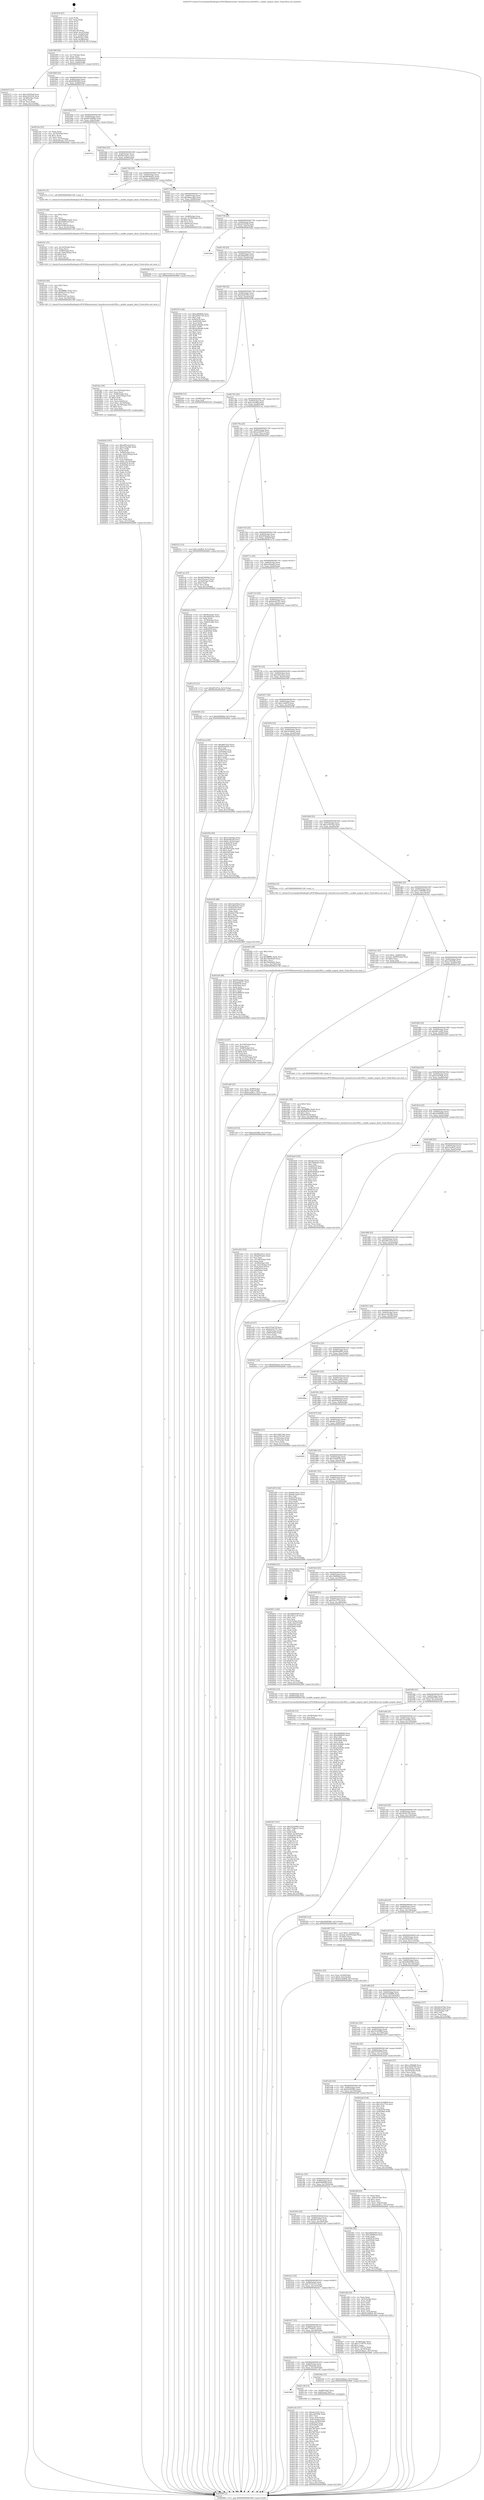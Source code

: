 digraph "0x401670" {
  label = "0x401670 (/mnt/c/Users/mathe/Desktop/tcc/POCII/binaries/extr_linuxdriversscsidc395x.c_enable_msgout_abort_Final-ollvm.out::main(0))"
  labelloc = "t"
  node[shape=record]

  Entry [label="",width=0.3,height=0.3,shape=circle,fillcolor=black,style=filled]
  "0x40169f" [label="{
     0x40169f [26]\l
     | [instrs]\l
     &nbsp;&nbsp;0x40169f \<+3\>: mov -0x7c(%rbp),%eax\l
     &nbsp;&nbsp;0x4016a2 \<+2\>: mov %eax,%ecx\l
     &nbsp;&nbsp;0x4016a4 \<+6\>: sub $0x81c9355b,%ecx\l
     &nbsp;&nbsp;0x4016aa \<+3\>: mov %eax,-0x80(%rbp)\l
     &nbsp;&nbsp;0x4016ad \<+6\>: mov %ecx,-0x84(%rbp)\l
     &nbsp;&nbsp;0x4016b3 \<+6\>: je 0000000000401b73 \<main+0x503\>\l
  }"]
  "0x401b73" [label="{
     0x401b73 [27]\l
     | [instrs]\l
     &nbsp;&nbsp;0x401b73 \<+5\>: mov $0xe1fd76e8,%eax\l
     &nbsp;&nbsp;0x401b78 \<+5\>: mov $0xa525f236,%ecx\l
     &nbsp;&nbsp;0x401b7d \<+3\>: mov -0x38(%rbp),%edx\l
     &nbsp;&nbsp;0x401b80 \<+3\>: cmp $0x2,%edx\l
     &nbsp;&nbsp;0x401b83 \<+3\>: cmovne %ecx,%eax\l
     &nbsp;&nbsp;0x401b86 \<+3\>: mov %eax,-0x7c(%rbp)\l
     &nbsp;&nbsp;0x401b89 \<+5\>: jmp 0000000000402890 \<main+0x1220\>\l
  }"]
  "0x4016b9" [label="{
     0x4016b9 [25]\l
     | [instrs]\l
     &nbsp;&nbsp;0x4016b9 \<+5\>: jmp 00000000004016be \<main+0x4e\>\l
     &nbsp;&nbsp;0x4016be \<+3\>: mov -0x80(%rbp),%eax\l
     &nbsp;&nbsp;0x4016c1 \<+5\>: sub $0x829658c0,%eax\l
     &nbsp;&nbsp;0x4016c6 \<+6\>: mov %eax,-0x88(%rbp)\l
     &nbsp;&nbsp;0x4016cc \<+6\>: je 000000000040214a \<main+0xada\>\l
  }"]
  "0x402890" [label="{
     0x402890 [5]\l
     | [instrs]\l
     &nbsp;&nbsp;0x402890 \<+5\>: jmp 000000000040169f \<main+0x2f\>\l
  }"]
  "0x401670" [label="{
     0x401670 [47]\l
     | [instrs]\l
     &nbsp;&nbsp;0x401670 \<+1\>: push %rbp\l
     &nbsp;&nbsp;0x401671 \<+3\>: mov %rsp,%rbp\l
     &nbsp;&nbsp;0x401674 \<+2\>: push %r15\l
     &nbsp;&nbsp;0x401676 \<+2\>: push %r14\l
     &nbsp;&nbsp;0x401678 \<+2\>: push %r13\l
     &nbsp;&nbsp;0x40167a \<+2\>: push %r12\l
     &nbsp;&nbsp;0x40167c \<+1\>: push %rbx\l
     &nbsp;&nbsp;0x40167d \<+7\>: sub $0x148,%rsp\l
     &nbsp;&nbsp;0x401684 \<+7\>: movl $0x0,-0x3c(%rbp)\l
     &nbsp;&nbsp;0x40168b \<+3\>: mov %edi,-0x40(%rbp)\l
     &nbsp;&nbsp;0x40168e \<+4\>: mov %rsi,-0x48(%rbp)\l
     &nbsp;&nbsp;0x401692 \<+3\>: mov -0x40(%rbp),%edi\l
     &nbsp;&nbsp;0x401695 \<+3\>: mov %edi,-0x38(%rbp)\l
     &nbsp;&nbsp;0x401698 \<+7\>: movl $0x81c9355b,-0x7c(%rbp)\l
  }"]
  Exit [label="",width=0.3,height=0.3,shape=circle,fillcolor=black,style=filled,peripheries=2]
  "0x40214a" [label="{
     0x40214a [25]\l
     | [instrs]\l
     &nbsp;&nbsp;0x40214a \<+2\>: xor %eax,%eax\l
     &nbsp;&nbsp;0x40214c \<+3\>: mov -0x74(%rbp),%ecx\l
     &nbsp;&nbsp;0x40214f \<+3\>: sub $0x1,%eax\l
     &nbsp;&nbsp;0x402152 \<+2\>: sub %eax,%ecx\l
     &nbsp;&nbsp;0x402154 \<+3\>: mov %ecx,-0x74(%rbp)\l
     &nbsp;&nbsp;0x402157 \<+7\>: movl $0x639cbab,-0x7c(%rbp)\l
     &nbsp;&nbsp;0x40215e \<+5\>: jmp 0000000000402890 \<main+0x1220\>\l
  }"]
  "0x4016d2" [label="{
     0x4016d2 [25]\l
     | [instrs]\l
     &nbsp;&nbsp;0x4016d2 \<+5\>: jmp 00000000004016d7 \<main+0x67\>\l
     &nbsp;&nbsp;0x4016d7 \<+3\>: mov -0x80(%rbp),%eax\l
     &nbsp;&nbsp;0x4016da \<+5\>: sub $0x847b60bb,%eax\l
     &nbsp;&nbsp;0x4016df \<+6\>: mov %eax,-0x8c(%rbp)\l
     &nbsp;&nbsp;0x4016e5 \<+6\>: je 000000000040251e \<main+0xeae\>\l
  }"]
  "0x402512" [label="{
     0x402512 [12]\l
     | [instrs]\l
     &nbsp;&nbsp;0x402512 \<+7\>: movl $0xc1deff34,-0x7c(%rbp)\l
     &nbsp;&nbsp;0x402519 \<+5\>: jmp 0000000000402890 \<main+0x1220\>\l
  }"]
  "0x40251e" [label="{
     0x40251e\l
  }", style=dashed]
  "0x4016eb" [label="{
     0x4016eb [25]\l
     | [instrs]\l
     &nbsp;&nbsp;0x4016eb \<+5\>: jmp 00000000004016f0 \<main+0x80\>\l
     &nbsp;&nbsp;0x4016f0 \<+3\>: mov -0x80(%rbp),%eax\l
     &nbsp;&nbsp;0x4016f3 \<+5\>: sub $0x84e16e1c,%eax\l
     &nbsp;&nbsp;0x4016f8 \<+6\>: mov %eax,-0x90(%rbp)\l
     &nbsp;&nbsp;0x4016fe \<+6\>: je 000000000040270e \<main+0x109e\>\l
  }"]
  "0x4024db" [label="{
     0x4024db [12]\l
     | [instrs]\l
     &nbsp;&nbsp;0x4024db \<+7\>: movl $0x75743115,-0x7c(%rbp)\l
     &nbsp;&nbsp;0x4024e2 \<+5\>: jmp 0000000000402890 \<main+0x1220\>\l
  }"]
  "0x40270e" [label="{
     0x40270e\l
  }", style=dashed]
  "0x401704" [label="{
     0x401704 [25]\l
     | [instrs]\l
     &nbsp;&nbsp;0x401704 \<+5\>: jmp 0000000000401709 \<main+0x99\>\l
     &nbsp;&nbsp;0x401709 \<+3\>: mov -0x80(%rbp),%eax\l
     &nbsp;&nbsp;0x40170c \<+5\>: sub $0x963b0d5c,%eax\l
     &nbsp;&nbsp;0x401711 \<+6\>: mov %eax,-0x94(%rbp)\l
     &nbsp;&nbsp;0x401717 \<+6\>: je 0000000000401f7a \<main+0x90a\>\l
  }"]
  "0x402347" [label="{
     0x402347 [147]\l
     | [instrs]\l
     &nbsp;&nbsp;0x402347 \<+5\>: mov $0x51b26860,%eax\l
     &nbsp;&nbsp;0x40234c \<+5\>: mov $0x775dbe1c,%ecx\l
     &nbsp;&nbsp;0x402351 \<+2\>: mov $0x1,%dl\l
     &nbsp;&nbsp;0x402353 \<+3\>: xor %r8d,%r8d\l
     &nbsp;&nbsp;0x402356 \<+7\>: movl $0x0,-0x78(%rbp)\l
     &nbsp;&nbsp;0x40235d \<+8\>: mov 0x405078,%r9d\l
     &nbsp;&nbsp;0x402365 \<+8\>: mov 0x405064,%r10d\l
     &nbsp;&nbsp;0x40236d \<+4\>: sub $0x1,%r8d\l
     &nbsp;&nbsp;0x402371 \<+3\>: mov %r9d,%r11d\l
     &nbsp;&nbsp;0x402374 \<+3\>: add %r8d,%r11d\l
     &nbsp;&nbsp;0x402377 \<+4\>: imul %r11d,%r9d\l
     &nbsp;&nbsp;0x40237b \<+4\>: and $0x1,%r9d\l
     &nbsp;&nbsp;0x40237f \<+4\>: cmp $0x0,%r9d\l
     &nbsp;&nbsp;0x402383 \<+3\>: sete %bl\l
     &nbsp;&nbsp;0x402386 \<+4\>: cmp $0xa,%r10d\l
     &nbsp;&nbsp;0x40238a \<+4\>: setl %r14b\l
     &nbsp;&nbsp;0x40238e \<+3\>: mov %bl,%r15b\l
     &nbsp;&nbsp;0x402391 \<+4\>: xor $0xff,%r15b\l
     &nbsp;&nbsp;0x402395 \<+3\>: mov %r14b,%r12b\l
     &nbsp;&nbsp;0x402398 \<+4\>: xor $0xff,%r12b\l
     &nbsp;&nbsp;0x40239c \<+3\>: xor $0x0,%dl\l
     &nbsp;&nbsp;0x40239f \<+3\>: mov %r15b,%r13b\l
     &nbsp;&nbsp;0x4023a2 \<+4\>: and $0x0,%r13b\l
     &nbsp;&nbsp;0x4023a6 \<+2\>: and %dl,%bl\l
     &nbsp;&nbsp;0x4023a8 \<+3\>: mov %r12b,%sil\l
     &nbsp;&nbsp;0x4023ab \<+4\>: and $0x0,%sil\l
     &nbsp;&nbsp;0x4023af \<+3\>: and %dl,%r14b\l
     &nbsp;&nbsp;0x4023b2 \<+3\>: or %bl,%r13b\l
     &nbsp;&nbsp;0x4023b5 \<+3\>: or %r14b,%sil\l
     &nbsp;&nbsp;0x4023b8 \<+3\>: xor %sil,%r13b\l
     &nbsp;&nbsp;0x4023bb \<+3\>: or %r12b,%r15b\l
     &nbsp;&nbsp;0x4023be \<+4\>: xor $0xff,%r15b\l
     &nbsp;&nbsp;0x4023c2 \<+3\>: or $0x0,%dl\l
     &nbsp;&nbsp;0x4023c5 \<+3\>: and %dl,%r15b\l
     &nbsp;&nbsp;0x4023c8 \<+3\>: or %r15b,%r13b\l
     &nbsp;&nbsp;0x4023cb \<+4\>: test $0x1,%r13b\l
     &nbsp;&nbsp;0x4023cf \<+3\>: cmovne %ecx,%eax\l
     &nbsp;&nbsp;0x4023d2 \<+3\>: mov %eax,-0x7c(%rbp)\l
     &nbsp;&nbsp;0x4023d5 \<+5\>: jmp 0000000000402890 \<main+0x1220\>\l
  }"]
  "0x401f7a" [label="{
     0x401f7a [5]\l
     | [instrs]\l
     &nbsp;&nbsp;0x401f7a \<+5\>: call 0000000000401160 \<next_i\>\l
     | [calls]\l
     &nbsp;&nbsp;0x401160 \{1\} (/mnt/c/Users/mathe/Desktop/tcc/POCII/binaries/extr_linuxdriversscsidc395x.c_enable_msgout_abort_Final-ollvm.out::next_i)\l
  }"]
  "0x40171d" [label="{
     0x40171d [25]\l
     | [instrs]\l
     &nbsp;&nbsp;0x40171d \<+5\>: jmp 0000000000401722 \<main+0xb2\>\l
     &nbsp;&nbsp;0x401722 \<+3\>: mov -0x80(%rbp),%eax\l
     &nbsp;&nbsp;0x401725 \<+5\>: sub $0x9deecda9,%eax\l
     &nbsp;&nbsp;0x40172a \<+6\>: mov %eax,-0x98(%rbp)\l
     &nbsp;&nbsp;0x401730 \<+6\>: je 00000000004024c0 \<main+0xe50\>\l
  }"]
  "0x40233b" [label="{
     0x40233b [12]\l
     | [instrs]\l
     &nbsp;&nbsp;0x40233b \<+4\>: mov -0x58(%rbp),%rsi\l
     &nbsp;&nbsp;0x40233f \<+3\>: mov %rsi,%rdi\l
     &nbsp;&nbsp;0x402342 \<+5\>: call 0000000000401030 \<free@plt\>\l
     | [calls]\l
     &nbsp;&nbsp;0x401030 \{1\} (unknown)\l
  }"]
  "0x4024c0" [label="{
     0x4024c0 [27]\l
     | [instrs]\l
     &nbsp;&nbsp;0x4024c0 \<+4\>: mov -0x68(%rbp),%rax\l
     &nbsp;&nbsp;0x4024c4 \<+4\>: movslq -0x78(%rbp),%rcx\l
     &nbsp;&nbsp;0x4024c8 \<+4\>: shl $0x4,%rcx\l
     &nbsp;&nbsp;0x4024cc \<+3\>: add %rcx,%rax\l
     &nbsp;&nbsp;0x4024cf \<+4\>: mov 0x8(%rax),%rax\l
     &nbsp;&nbsp;0x4024d3 \<+3\>: mov %rax,%rdi\l
     &nbsp;&nbsp;0x4024d6 \<+5\>: call 0000000000401030 \<free@plt\>\l
     | [calls]\l
     &nbsp;&nbsp;0x401030 \{1\} (unknown)\l
  }"]
  "0x401736" [label="{
     0x401736 [25]\l
     | [instrs]\l
     &nbsp;&nbsp;0x401736 \<+5\>: jmp 000000000040173b \<main+0xcb\>\l
     &nbsp;&nbsp;0x40173b \<+3\>: mov -0x80(%rbp),%eax\l
     &nbsp;&nbsp;0x40173e \<+5\>: sub $0xa525f236,%eax\l
     &nbsp;&nbsp;0x401743 \<+6\>: mov %eax,-0x9c(%rbp)\l
     &nbsp;&nbsp;0x401749 \<+6\>: je 0000000000401b8e \<main+0x51e\>\l
  }"]
  "0x40211b" [label="{
     0x40211b [47]\l
     | [instrs]\l
     &nbsp;&nbsp;0x40211b \<+6\>: mov -0x154(%rbp),%ecx\l
     &nbsp;&nbsp;0x402121 \<+3\>: imul %eax,%ecx\l
     &nbsp;&nbsp;0x402124 \<+4\>: mov -0x68(%rbp),%rsi\l
     &nbsp;&nbsp;0x402128 \<+4\>: movslq -0x6c(%rbp),%rdi\l
     &nbsp;&nbsp;0x40212c \<+4\>: shl $0x4,%rdi\l
     &nbsp;&nbsp;0x402130 \<+3\>: add %rdi,%rsi\l
     &nbsp;&nbsp;0x402133 \<+4\>: mov 0x8(%rsi),%rsi\l
     &nbsp;&nbsp;0x402137 \<+4\>: movslq -0x74(%rbp),%rdi\l
     &nbsp;&nbsp;0x40213b \<+3\>: mov %ecx,(%rsi,%rdi,4)\l
     &nbsp;&nbsp;0x40213e \<+7\>: movl $0x829658c0,-0x7c(%rbp)\l
     &nbsp;&nbsp;0x402145 \<+5\>: jmp 0000000000402890 \<main+0x1220\>\l
  }"]
  "0x401b8e" [label="{
     0x401b8e\l
  }", style=dashed]
  "0x40174f" [label="{
     0x40174f [25]\l
     | [instrs]\l
     &nbsp;&nbsp;0x40174f \<+5\>: jmp 0000000000401754 \<main+0xe4\>\l
     &nbsp;&nbsp;0x401754 \<+3\>: mov -0x80(%rbp),%eax\l
     &nbsp;&nbsp;0x401757 \<+5\>: sub $0xa6bbf263,%eax\l
     &nbsp;&nbsp;0x40175c \<+6\>: mov %eax,-0xa0(%rbp)\l
     &nbsp;&nbsp;0x401762 \<+6\>: je 00000000004021f3 \<main+0xb83\>\l
  }"]
  "0x4020f3" [label="{
     0x4020f3 [40]\l
     | [instrs]\l
     &nbsp;&nbsp;0x4020f3 \<+5\>: mov $0x2,%ecx\l
     &nbsp;&nbsp;0x4020f8 \<+1\>: cltd\l
     &nbsp;&nbsp;0x4020f9 \<+2\>: idiv %ecx\l
     &nbsp;&nbsp;0x4020fb \<+6\>: imul $0xfffffffe,%edx,%ecx\l
     &nbsp;&nbsp;0x402101 \<+6\>: add $0x764e6a95,%ecx\l
     &nbsp;&nbsp;0x402107 \<+3\>: add $0x1,%ecx\l
     &nbsp;&nbsp;0x40210a \<+6\>: sub $0x764e6a95,%ecx\l
     &nbsp;&nbsp;0x402110 \<+6\>: mov %ecx,-0x154(%rbp)\l
     &nbsp;&nbsp;0x402116 \<+5\>: call 0000000000401160 \<next_i\>\l
     | [calls]\l
     &nbsp;&nbsp;0x401160 \{1\} (/mnt/c/Users/mathe/Desktop/tcc/POCII/binaries/extr_linuxdriversscsidc395x.c_enable_msgout_abort_Final-ollvm.out::next_i)\l
  }"]
  "0x4021f3" [label="{
     0x4021f3 [144]\l
     | [instrs]\l
     &nbsp;&nbsp;0x4021f3 \<+5\>: mov $0xe260fb0b,%eax\l
     &nbsp;&nbsp;0x4021f8 \<+5\>: mov $0x265017d3,%ecx\l
     &nbsp;&nbsp;0x4021fd \<+2\>: mov $0x1,%dl\l
     &nbsp;&nbsp;0x4021ff \<+7\>: mov 0x405078,%esi\l
     &nbsp;&nbsp;0x402206 \<+7\>: mov 0x405064,%edi\l
     &nbsp;&nbsp;0x40220d \<+3\>: mov %esi,%r8d\l
     &nbsp;&nbsp;0x402210 \<+7\>: sub $0xfce9ba8b,%r8d\l
     &nbsp;&nbsp;0x402217 \<+4\>: sub $0x1,%r8d\l
     &nbsp;&nbsp;0x40221b \<+7\>: add $0xfce9ba8b,%r8d\l
     &nbsp;&nbsp;0x402222 \<+4\>: imul %r8d,%esi\l
     &nbsp;&nbsp;0x402226 \<+3\>: and $0x1,%esi\l
     &nbsp;&nbsp;0x402229 \<+3\>: cmp $0x0,%esi\l
     &nbsp;&nbsp;0x40222c \<+4\>: sete %r9b\l
     &nbsp;&nbsp;0x402230 \<+3\>: cmp $0xa,%edi\l
     &nbsp;&nbsp;0x402233 \<+4\>: setl %r10b\l
     &nbsp;&nbsp;0x402237 \<+3\>: mov %r9b,%r11b\l
     &nbsp;&nbsp;0x40223a \<+4\>: xor $0xff,%r11b\l
     &nbsp;&nbsp;0x40223e \<+3\>: mov %r10b,%bl\l
     &nbsp;&nbsp;0x402241 \<+3\>: xor $0xff,%bl\l
     &nbsp;&nbsp;0x402244 \<+3\>: xor $0x0,%dl\l
     &nbsp;&nbsp;0x402247 \<+3\>: mov %r11b,%r14b\l
     &nbsp;&nbsp;0x40224a \<+4\>: and $0x0,%r14b\l
     &nbsp;&nbsp;0x40224e \<+3\>: and %dl,%r9b\l
     &nbsp;&nbsp;0x402251 \<+3\>: mov %bl,%r15b\l
     &nbsp;&nbsp;0x402254 \<+4\>: and $0x0,%r15b\l
     &nbsp;&nbsp;0x402258 \<+3\>: and %dl,%r10b\l
     &nbsp;&nbsp;0x40225b \<+3\>: or %r9b,%r14b\l
     &nbsp;&nbsp;0x40225e \<+3\>: or %r10b,%r15b\l
     &nbsp;&nbsp;0x402261 \<+3\>: xor %r15b,%r14b\l
     &nbsp;&nbsp;0x402264 \<+3\>: or %bl,%r11b\l
     &nbsp;&nbsp;0x402267 \<+4\>: xor $0xff,%r11b\l
     &nbsp;&nbsp;0x40226b \<+3\>: or $0x0,%dl\l
     &nbsp;&nbsp;0x40226e \<+3\>: and %dl,%r11b\l
     &nbsp;&nbsp;0x402271 \<+3\>: or %r11b,%r14b\l
     &nbsp;&nbsp;0x402274 \<+4\>: test $0x1,%r14b\l
     &nbsp;&nbsp;0x402278 \<+3\>: cmovne %ecx,%eax\l
     &nbsp;&nbsp;0x40227b \<+3\>: mov %eax,-0x7c(%rbp)\l
     &nbsp;&nbsp;0x40227e \<+5\>: jmp 0000000000402890 \<main+0x1220\>\l
  }"]
  "0x401768" [label="{
     0x401768 [25]\l
     | [instrs]\l
     &nbsp;&nbsp;0x401768 \<+5\>: jmp 000000000040176d \<main+0xfd\>\l
     &nbsp;&nbsp;0x40176d \<+3\>: mov -0x80(%rbp),%eax\l
     &nbsp;&nbsp;0x401770 \<+5\>: sub $0xa9e4259e,%eax\l
     &nbsp;&nbsp;0x401775 \<+6\>: mov %eax,-0xa4(%rbp)\l
     &nbsp;&nbsp;0x40177b \<+6\>: je 0000000000402506 \<main+0xe96\>\l
  }"]
  "0x402020" [label="{
     0x402020 [167]\l
     | [instrs]\l
     &nbsp;&nbsp;0x402020 \<+5\>: mov $0xe887a2cf,%ecx\l
     &nbsp;&nbsp;0x402025 \<+5\>: mov $0xec30a380,%edx\l
     &nbsp;&nbsp;0x40202a \<+3\>: mov $0x1,%r8b\l
     &nbsp;&nbsp;0x40202d \<+3\>: xor %r9d,%r9d\l
     &nbsp;&nbsp;0x402030 \<+4\>: mov -0x68(%rbp),%rsi\l
     &nbsp;&nbsp;0x402034 \<+4\>: movslq -0x6c(%rbp),%rdi\l
     &nbsp;&nbsp;0x402038 \<+4\>: shl $0x4,%rdi\l
     &nbsp;&nbsp;0x40203c \<+3\>: add %rdi,%rsi\l
     &nbsp;&nbsp;0x40203f \<+4\>: mov %rax,0x8(%rsi)\l
     &nbsp;&nbsp;0x402043 \<+7\>: movl $0x0,-0x74(%rbp)\l
     &nbsp;&nbsp;0x40204a \<+8\>: mov 0x405078,%r10d\l
     &nbsp;&nbsp;0x402052 \<+8\>: mov 0x405064,%r11d\l
     &nbsp;&nbsp;0x40205a \<+4\>: sub $0x1,%r9d\l
     &nbsp;&nbsp;0x40205e \<+3\>: mov %r10d,%ebx\l
     &nbsp;&nbsp;0x402061 \<+3\>: add %r9d,%ebx\l
     &nbsp;&nbsp;0x402064 \<+4\>: imul %ebx,%r10d\l
     &nbsp;&nbsp;0x402068 \<+4\>: and $0x1,%r10d\l
     &nbsp;&nbsp;0x40206c \<+4\>: cmp $0x0,%r10d\l
     &nbsp;&nbsp;0x402070 \<+4\>: sete %r14b\l
     &nbsp;&nbsp;0x402074 \<+4\>: cmp $0xa,%r11d\l
     &nbsp;&nbsp;0x402078 \<+4\>: setl %r15b\l
     &nbsp;&nbsp;0x40207c \<+3\>: mov %r14b,%r12b\l
     &nbsp;&nbsp;0x40207f \<+4\>: xor $0xff,%r12b\l
     &nbsp;&nbsp;0x402083 \<+3\>: mov %r15b,%r13b\l
     &nbsp;&nbsp;0x402086 \<+4\>: xor $0xff,%r13b\l
     &nbsp;&nbsp;0x40208a \<+4\>: xor $0x0,%r8b\l
     &nbsp;&nbsp;0x40208e \<+3\>: mov %r12b,%al\l
     &nbsp;&nbsp;0x402091 \<+2\>: and $0x0,%al\l
     &nbsp;&nbsp;0x402093 \<+3\>: and %r8b,%r14b\l
     &nbsp;&nbsp;0x402096 \<+3\>: mov %r13b,%sil\l
     &nbsp;&nbsp;0x402099 \<+4\>: and $0x0,%sil\l
     &nbsp;&nbsp;0x40209d \<+3\>: and %r8b,%r15b\l
     &nbsp;&nbsp;0x4020a0 \<+3\>: or %r14b,%al\l
     &nbsp;&nbsp;0x4020a3 \<+3\>: or %r15b,%sil\l
     &nbsp;&nbsp;0x4020a6 \<+3\>: xor %sil,%al\l
     &nbsp;&nbsp;0x4020a9 \<+3\>: or %r13b,%r12b\l
     &nbsp;&nbsp;0x4020ac \<+4\>: xor $0xff,%r12b\l
     &nbsp;&nbsp;0x4020b0 \<+4\>: or $0x0,%r8b\l
     &nbsp;&nbsp;0x4020b4 \<+3\>: and %r8b,%r12b\l
     &nbsp;&nbsp;0x4020b7 \<+3\>: or %r12b,%al\l
     &nbsp;&nbsp;0x4020ba \<+2\>: test $0x1,%al\l
     &nbsp;&nbsp;0x4020bc \<+3\>: cmovne %edx,%ecx\l
     &nbsp;&nbsp;0x4020bf \<+3\>: mov %ecx,-0x7c(%rbp)\l
     &nbsp;&nbsp;0x4020c2 \<+5\>: jmp 0000000000402890 \<main+0x1220\>\l
  }"]
  "0x402506" [label="{
     0x402506 [12]\l
     | [instrs]\l
     &nbsp;&nbsp;0x402506 \<+4\>: mov -0x68(%rbp),%rax\l
     &nbsp;&nbsp;0x40250a \<+3\>: mov %rax,%rdi\l
     &nbsp;&nbsp;0x40250d \<+5\>: call 0000000000401030 \<free@plt\>\l
     | [calls]\l
     &nbsp;&nbsp;0x401030 \{1\} (unknown)\l
  }"]
  "0x401781" [label="{
     0x401781 [25]\l
     | [instrs]\l
     &nbsp;&nbsp;0x401781 \<+5\>: jmp 0000000000401786 \<main+0x116\>\l
     &nbsp;&nbsp;0x401786 \<+3\>: mov -0x80(%rbp),%eax\l
     &nbsp;&nbsp;0x401789 \<+5\>: sub $0xacd1bfba,%eax\l
     &nbsp;&nbsp;0x40178e \<+6\>: mov %eax,-0xa8(%rbp)\l
     &nbsp;&nbsp;0x401794 \<+6\>: je 0000000000401cec \<main+0x67c\>\l
  }"]
  "0x401fee" [label="{
     0x401fee [50]\l
     | [instrs]\l
     &nbsp;&nbsp;0x401fee \<+6\>: mov -0x150(%rbp),%ecx\l
     &nbsp;&nbsp;0x401ff4 \<+3\>: imul %eax,%ecx\l
     &nbsp;&nbsp;0x401ff7 \<+4\>: mov -0x68(%rbp),%rsi\l
     &nbsp;&nbsp;0x401ffb \<+4\>: movslq -0x6c(%rbp),%rdi\l
     &nbsp;&nbsp;0x401fff \<+4\>: shl $0x4,%rdi\l
     &nbsp;&nbsp;0x402003 \<+3\>: add %rdi,%rsi\l
     &nbsp;&nbsp;0x402006 \<+3\>: mov %ecx,0x4(%rsi)\l
     &nbsp;&nbsp;0x402009 \<+7\>: movl $0x1,-0x70(%rbp)\l
     &nbsp;&nbsp;0x402010 \<+4\>: movslq -0x70(%rbp),%rsi\l
     &nbsp;&nbsp;0x402014 \<+4\>: shl $0x2,%rsi\l
     &nbsp;&nbsp;0x402018 \<+3\>: mov %rsi,%rdi\l
     &nbsp;&nbsp;0x40201b \<+5\>: call 0000000000401050 \<malloc@plt\>\l
     | [calls]\l
     &nbsp;&nbsp;0x401050 \{1\} (unknown)\l
  }"]
  "0x401cec" [label="{
     0x401cec [27]\l
     | [instrs]\l
     &nbsp;&nbsp;0x401cec \<+5\>: mov $0x847b60bb,%eax\l
     &nbsp;&nbsp;0x401cf1 \<+5\>: mov $0x3552cbc3,%ecx\l
     &nbsp;&nbsp;0x401cf6 \<+3\>: mov -0x34(%rbp),%edx\l
     &nbsp;&nbsp;0x401cf9 \<+3\>: cmp $0x0,%edx\l
     &nbsp;&nbsp;0x401cfc \<+3\>: cmove %ecx,%eax\l
     &nbsp;&nbsp;0x401cff \<+3\>: mov %eax,-0x7c(%rbp)\l
     &nbsp;&nbsp;0x401d02 \<+5\>: jmp 0000000000402890 \<main+0x1220\>\l
  }"]
  "0x40179a" [label="{
     0x40179a [25]\l
     | [instrs]\l
     &nbsp;&nbsp;0x40179a \<+5\>: jmp 000000000040179f \<main+0x12f\>\l
     &nbsp;&nbsp;0x40179f \<+3\>: mov -0x80(%rbp),%eax\l
     &nbsp;&nbsp;0x4017a2 \<+5\>: sub $0xaeeb81f7,%eax\l
     &nbsp;&nbsp;0x4017a7 \<+6\>: mov %eax,-0xac(%rbp)\l
     &nbsp;&nbsp;0x4017ad \<+6\>: je 000000000040243e \<main+0xdce\>\l
  }"]
  "0x401fc6" [label="{
     0x401fc6 [40]\l
     | [instrs]\l
     &nbsp;&nbsp;0x401fc6 \<+5\>: mov $0x2,%ecx\l
     &nbsp;&nbsp;0x401fcb \<+1\>: cltd\l
     &nbsp;&nbsp;0x401fcc \<+2\>: idiv %ecx\l
     &nbsp;&nbsp;0x401fce \<+6\>: imul $0xfffffffe,%edx,%ecx\l
     &nbsp;&nbsp;0x401fd4 \<+6\>: add $0x92cd11ee,%ecx\l
     &nbsp;&nbsp;0x401fda \<+3\>: add $0x1,%ecx\l
     &nbsp;&nbsp;0x401fdd \<+6\>: sub $0x92cd11ee,%ecx\l
     &nbsp;&nbsp;0x401fe3 \<+6\>: mov %ecx,-0x150(%rbp)\l
     &nbsp;&nbsp;0x401fe9 \<+5\>: call 0000000000401160 \<next_i\>\l
     | [calls]\l
     &nbsp;&nbsp;0x401160 \{1\} (/mnt/c/Users/mathe/Desktop/tcc/POCII/binaries/extr_linuxdriversscsidc395x.c_enable_msgout_abort_Final-ollvm.out::next_i)\l
  }"]
  "0x40243e" [label="{
     0x40243e [103]\l
     | [instrs]\l
     &nbsp;&nbsp;0x40243e \<+5\>: mov $0xf6eae9ac,%eax\l
     &nbsp;&nbsp;0x402443 \<+5\>: mov $0x4d4d32fe,%ecx\l
     &nbsp;&nbsp;0x402448 \<+2\>: xor %edx,%edx\l
     &nbsp;&nbsp;0x40244a \<+3\>: mov -0x78(%rbp),%esi\l
     &nbsp;&nbsp;0x40244d \<+3\>: cmp -0x60(%rbp),%esi\l
     &nbsp;&nbsp;0x402450 \<+4\>: setl %dil\l
     &nbsp;&nbsp;0x402454 \<+4\>: and $0x1,%dil\l
     &nbsp;&nbsp;0x402458 \<+4\>: mov %dil,-0x2d(%rbp)\l
     &nbsp;&nbsp;0x40245c \<+7\>: mov 0x405078,%esi\l
     &nbsp;&nbsp;0x402463 \<+8\>: mov 0x405064,%r8d\l
     &nbsp;&nbsp;0x40246b \<+3\>: sub $0x1,%edx\l
     &nbsp;&nbsp;0x40246e \<+3\>: mov %esi,%r9d\l
     &nbsp;&nbsp;0x402471 \<+3\>: add %edx,%r9d\l
     &nbsp;&nbsp;0x402474 \<+4\>: imul %r9d,%esi\l
     &nbsp;&nbsp;0x402478 \<+3\>: and $0x1,%esi\l
     &nbsp;&nbsp;0x40247b \<+3\>: cmp $0x0,%esi\l
     &nbsp;&nbsp;0x40247e \<+4\>: sete %dil\l
     &nbsp;&nbsp;0x402482 \<+4\>: cmp $0xa,%r8d\l
     &nbsp;&nbsp;0x402486 \<+4\>: setl %r10b\l
     &nbsp;&nbsp;0x40248a \<+3\>: mov %dil,%r11b\l
     &nbsp;&nbsp;0x40248d \<+3\>: and %r10b,%r11b\l
     &nbsp;&nbsp;0x402490 \<+3\>: xor %r10b,%dil\l
     &nbsp;&nbsp;0x402493 \<+3\>: or %dil,%r11b\l
     &nbsp;&nbsp;0x402496 \<+4\>: test $0x1,%r11b\l
     &nbsp;&nbsp;0x40249a \<+3\>: cmovne %ecx,%eax\l
     &nbsp;&nbsp;0x40249d \<+3\>: mov %eax,-0x7c(%rbp)\l
     &nbsp;&nbsp;0x4024a0 \<+5\>: jmp 0000000000402890 \<main+0x1220\>\l
  }"]
  "0x4017b3" [label="{
     0x4017b3 [25]\l
     | [instrs]\l
     &nbsp;&nbsp;0x4017b3 \<+5\>: jmp 00000000004017b8 \<main+0x148\>\l
     &nbsp;&nbsp;0x4017b8 \<+3\>: mov -0x80(%rbp),%eax\l
     &nbsp;&nbsp;0x4017bb \<+5\>: sub $0xb056aafa,%eax\l
     &nbsp;&nbsp;0x4017c0 \<+6\>: mov %eax,-0xb0(%rbp)\l
     &nbsp;&nbsp;0x4017c6 \<+6\>: je 0000000000401e74 \<main+0x804\>\l
  }"]
  "0x401fa7" [label="{
     0x401fa7 [31]\l
     | [instrs]\l
     &nbsp;&nbsp;0x401fa7 \<+6\>: mov -0x14c(%rbp),%ecx\l
     &nbsp;&nbsp;0x401fad \<+3\>: imul %eax,%ecx\l
     &nbsp;&nbsp;0x401fb0 \<+4\>: mov -0x68(%rbp),%rsi\l
     &nbsp;&nbsp;0x401fb4 \<+4\>: movslq -0x6c(%rbp),%rdi\l
     &nbsp;&nbsp;0x401fb8 \<+4\>: shl $0x4,%rdi\l
     &nbsp;&nbsp;0x401fbc \<+3\>: add %rdi,%rsi\l
     &nbsp;&nbsp;0x401fbf \<+2\>: mov %ecx,(%rsi)\l
     &nbsp;&nbsp;0x401fc1 \<+5\>: call 0000000000401160 \<next_i\>\l
     | [calls]\l
     &nbsp;&nbsp;0x401160 \{1\} (/mnt/c/Users/mathe/Desktop/tcc/POCII/binaries/extr_linuxdriversscsidc395x.c_enable_msgout_abort_Final-ollvm.out::next_i)\l
  }"]
  "0x401e74" [label="{
     0x401e74 [12]\l
     | [instrs]\l
     &nbsp;&nbsp;0x401e74 \<+7\>: movl $0x687ef72e,-0x7c(%rbp)\l
     &nbsp;&nbsp;0x401e7b \<+5\>: jmp 0000000000402890 \<main+0x1220\>\l
  }"]
  "0x4017cc" [label="{
     0x4017cc [25]\l
     | [instrs]\l
     &nbsp;&nbsp;0x4017cc \<+5\>: jmp 00000000004017d1 \<main+0x161\>\l
     &nbsp;&nbsp;0x4017d1 \<+3\>: mov -0x80(%rbp),%eax\l
     &nbsp;&nbsp;0x4017d4 \<+5\>: sub $0xbc9faad0,%eax\l
     &nbsp;&nbsp;0x4017d9 \<+6\>: mov %eax,-0xb4(%rbp)\l
     &nbsp;&nbsp;0x4017df \<+6\>: je 00000000004025f2 \<main+0xf82\>\l
  }"]
  "0x401f7f" [label="{
     0x401f7f [40]\l
     | [instrs]\l
     &nbsp;&nbsp;0x401f7f \<+5\>: mov $0x2,%ecx\l
     &nbsp;&nbsp;0x401f84 \<+1\>: cltd\l
     &nbsp;&nbsp;0x401f85 \<+2\>: idiv %ecx\l
     &nbsp;&nbsp;0x401f87 \<+6\>: imul $0xfffffffe,%edx,%ecx\l
     &nbsp;&nbsp;0x401f8d \<+6\>: add $0x5298cdcf,%ecx\l
     &nbsp;&nbsp;0x401f93 \<+3\>: add $0x1,%ecx\l
     &nbsp;&nbsp;0x401f96 \<+6\>: sub $0x5298cdcf,%ecx\l
     &nbsp;&nbsp;0x401f9c \<+6\>: mov %ecx,-0x14c(%rbp)\l
     &nbsp;&nbsp;0x401fa2 \<+5\>: call 0000000000401160 \<next_i\>\l
     | [calls]\l
     &nbsp;&nbsp;0x401160 \{1\} (/mnt/c/Users/mathe/Desktop/tcc/POCII/binaries/extr_linuxdriversscsidc395x.c_enable_msgout_abort_Final-ollvm.out::next_i)\l
  }"]
  "0x4025f2" [label="{
     0x4025f2 [12]\l
     | [instrs]\l
     &nbsp;&nbsp;0x4025f2 \<+7\>: movl $0x658904bf,-0x7c(%rbp)\l
     &nbsp;&nbsp;0x4025f9 \<+5\>: jmp 0000000000402890 \<main+0x1220\>\l
  }"]
  "0x4017e5" [label="{
     0x4017e5 [25]\l
     | [instrs]\l
     &nbsp;&nbsp;0x4017e5 \<+5\>: jmp 00000000004017ea \<main+0x17a\>\l
     &nbsp;&nbsp;0x4017ea \<+3\>: mov -0x80(%rbp),%eax\l
     &nbsp;&nbsp;0x4017ed \<+5\>: sub $0xbd162707,%eax\l
     &nbsp;&nbsp;0x4017f2 \<+6\>: mov %eax,-0xb8(%rbp)\l
     &nbsp;&nbsp;0x4017f8 \<+6\>: je 0000000000401eea \<main+0x87a\>\l
  }"]
  "0x401eb8" [label="{
     0x401eb8 [23]\l
     | [instrs]\l
     &nbsp;&nbsp;0x401eb8 \<+4\>: mov %rax,-0x68(%rbp)\l
     &nbsp;&nbsp;0x401ebc \<+7\>: movl $0x0,-0x6c(%rbp)\l
     &nbsp;&nbsp;0x401ec3 \<+7\>: movl $0xe3aefb1c,-0x7c(%rbp)\l
     &nbsp;&nbsp;0x401eca \<+5\>: jmp 0000000000402890 \<main+0x1220\>\l
  }"]
  "0x401eea" [label="{
     0x401eea [144]\l
     | [instrs]\l
     &nbsp;&nbsp;0x401eea \<+5\>: mov $0xe887a2cf,%eax\l
     &nbsp;&nbsp;0x401eef \<+5\>: mov $0x963b0d5c,%ecx\l
     &nbsp;&nbsp;0x401ef4 \<+2\>: mov $0x1,%dl\l
     &nbsp;&nbsp;0x401ef6 \<+7\>: mov 0x405078,%esi\l
     &nbsp;&nbsp;0x401efd \<+7\>: mov 0x405064,%edi\l
     &nbsp;&nbsp;0x401f04 \<+3\>: mov %esi,%r8d\l
     &nbsp;&nbsp;0x401f07 \<+7\>: add $0xdc115d15,%r8d\l
     &nbsp;&nbsp;0x401f0e \<+4\>: sub $0x1,%r8d\l
     &nbsp;&nbsp;0x401f12 \<+7\>: sub $0xdc115d15,%r8d\l
     &nbsp;&nbsp;0x401f19 \<+4\>: imul %r8d,%esi\l
     &nbsp;&nbsp;0x401f1d \<+3\>: and $0x1,%esi\l
     &nbsp;&nbsp;0x401f20 \<+3\>: cmp $0x0,%esi\l
     &nbsp;&nbsp;0x401f23 \<+4\>: sete %r9b\l
     &nbsp;&nbsp;0x401f27 \<+3\>: cmp $0xa,%edi\l
     &nbsp;&nbsp;0x401f2a \<+4\>: setl %r10b\l
     &nbsp;&nbsp;0x401f2e \<+3\>: mov %r9b,%r11b\l
     &nbsp;&nbsp;0x401f31 \<+4\>: xor $0xff,%r11b\l
     &nbsp;&nbsp;0x401f35 \<+3\>: mov %r10b,%bl\l
     &nbsp;&nbsp;0x401f38 \<+3\>: xor $0xff,%bl\l
     &nbsp;&nbsp;0x401f3b \<+3\>: xor $0x0,%dl\l
     &nbsp;&nbsp;0x401f3e \<+3\>: mov %r11b,%r14b\l
     &nbsp;&nbsp;0x401f41 \<+4\>: and $0x0,%r14b\l
     &nbsp;&nbsp;0x401f45 \<+3\>: and %dl,%r9b\l
     &nbsp;&nbsp;0x401f48 \<+3\>: mov %bl,%r15b\l
     &nbsp;&nbsp;0x401f4b \<+4\>: and $0x0,%r15b\l
     &nbsp;&nbsp;0x401f4f \<+3\>: and %dl,%r10b\l
     &nbsp;&nbsp;0x401f52 \<+3\>: or %r9b,%r14b\l
     &nbsp;&nbsp;0x401f55 \<+3\>: or %r10b,%r15b\l
     &nbsp;&nbsp;0x401f58 \<+3\>: xor %r15b,%r14b\l
     &nbsp;&nbsp;0x401f5b \<+3\>: or %bl,%r11b\l
     &nbsp;&nbsp;0x401f5e \<+4\>: xor $0xff,%r11b\l
     &nbsp;&nbsp;0x401f62 \<+3\>: or $0x0,%dl\l
     &nbsp;&nbsp;0x401f65 \<+3\>: and %dl,%r11b\l
     &nbsp;&nbsp;0x401f68 \<+3\>: or %r11b,%r14b\l
     &nbsp;&nbsp;0x401f6b \<+4\>: test $0x1,%r14b\l
     &nbsp;&nbsp;0x401f6f \<+3\>: cmovne %ecx,%eax\l
     &nbsp;&nbsp;0x401f72 \<+3\>: mov %eax,-0x7c(%rbp)\l
     &nbsp;&nbsp;0x401f75 \<+5\>: jmp 0000000000402890 \<main+0x1220\>\l
  }"]
  "0x4017fe" [label="{
     0x4017fe [25]\l
     | [instrs]\l
     &nbsp;&nbsp;0x4017fe \<+5\>: jmp 0000000000401803 \<main+0x193\>\l
     &nbsp;&nbsp;0x401803 \<+3\>: mov -0x80(%rbp),%eax\l
     &nbsp;&nbsp;0x401806 \<+5\>: sub $0xc092cde2,%eax\l
     &nbsp;&nbsp;0x40180b \<+6\>: mov %eax,-0xbc(%rbp)\l
     &nbsp;&nbsp;0x401811 \<+6\>: je 0000000000402593 \<main+0xf23\>\l
  }"]
  "0x401e0d" [label="{
     0x401e0d [103]\l
     | [instrs]\l
     &nbsp;&nbsp;0x401e0d \<+5\>: mov $0x84e16e1c,%ecx\l
     &nbsp;&nbsp;0x401e12 \<+5\>: mov $0xb056aafa,%edx\l
     &nbsp;&nbsp;0x401e17 \<+2\>: xor %esi,%esi\l
     &nbsp;&nbsp;0x401e19 \<+6\>: mov -0x148(%rbp),%edi\l
     &nbsp;&nbsp;0x401e1f \<+3\>: imul %eax,%edi\l
     &nbsp;&nbsp;0x401e22 \<+4\>: mov -0x58(%rbp),%r8\l
     &nbsp;&nbsp;0x401e26 \<+4\>: movslq -0x5c(%rbp),%r9\l
     &nbsp;&nbsp;0x401e2a \<+4\>: mov %edi,(%r8,%r9,4)\l
     &nbsp;&nbsp;0x401e2e \<+7\>: mov 0x405078,%eax\l
     &nbsp;&nbsp;0x401e35 \<+7\>: mov 0x405064,%edi\l
     &nbsp;&nbsp;0x401e3c \<+3\>: sub $0x1,%esi\l
     &nbsp;&nbsp;0x401e3f \<+3\>: mov %eax,%r10d\l
     &nbsp;&nbsp;0x401e42 \<+3\>: add %esi,%r10d\l
     &nbsp;&nbsp;0x401e45 \<+4\>: imul %r10d,%eax\l
     &nbsp;&nbsp;0x401e49 \<+3\>: and $0x1,%eax\l
     &nbsp;&nbsp;0x401e4c \<+3\>: cmp $0x0,%eax\l
     &nbsp;&nbsp;0x401e4f \<+4\>: sete %r11b\l
     &nbsp;&nbsp;0x401e53 \<+3\>: cmp $0xa,%edi\l
     &nbsp;&nbsp;0x401e56 \<+3\>: setl %bl\l
     &nbsp;&nbsp;0x401e59 \<+3\>: mov %r11b,%r14b\l
     &nbsp;&nbsp;0x401e5c \<+3\>: and %bl,%r14b\l
     &nbsp;&nbsp;0x401e5f \<+3\>: xor %bl,%r11b\l
     &nbsp;&nbsp;0x401e62 \<+3\>: or %r11b,%r14b\l
     &nbsp;&nbsp;0x401e65 \<+4\>: test $0x1,%r14b\l
     &nbsp;&nbsp;0x401e69 \<+3\>: cmovne %edx,%ecx\l
     &nbsp;&nbsp;0x401e6c \<+3\>: mov %ecx,-0x7c(%rbp)\l
     &nbsp;&nbsp;0x401e6f \<+5\>: jmp 0000000000402890 \<main+0x1220\>\l
  }"]
  "0x402593" [label="{
     0x402593 [95]\l
     | [instrs]\l
     &nbsp;&nbsp;0x402593 \<+5\>: mov $0x23e2b4ba,%eax\l
     &nbsp;&nbsp;0x402598 \<+5\>: mov $0xbc9faad0,%ecx\l
     &nbsp;&nbsp;0x40259d \<+7\>: movl $0x0,-0x3c(%rbp)\l
     &nbsp;&nbsp;0x4025a4 \<+7\>: mov 0x405078,%edx\l
     &nbsp;&nbsp;0x4025ab \<+7\>: mov 0x405064,%esi\l
     &nbsp;&nbsp;0x4025b2 \<+2\>: mov %edx,%edi\l
     &nbsp;&nbsp;0x4025b4 \<+6\>: add $0xf3652e8e,%edi\l
     &nbsp;&nbsp;0x4025ba \<+3\>: sub $0x1,%edi\l
     &nbsp;&nbsp;0x4025bd \<+6\>: sub $0xf3652e8e,%edi\l
     &nbsp;&nbsp;0x4025c3 \<+3\>: imul %edi,%edx\l
     &nbsp;&nbsp;0x4025c6 \<+3\>: and $0x1,%edx\l
     &nbsp;&nbsp;0x4025c9 \<+3\>: cmp $0x0,%edx\l
     &nbsp;&nbsp;0x4025cc \<+4\>: sete %r8b\l
     &nbsp;&nbsp;0x4025d0 \<+3\>: cmp $0xa,%esi\l
     &nbsp;&nbsp;0x4025d3 \<+4\>: setl %r9b\l
     &nbsp;&nbsp;0x4025d7 \<+3\>: mov %r8b,%r10b\l
     &nbsp;&nbsp;0x4025da \<+3\>: and %r9b,%r10b\l
     &nbsp;&nbsp;0x4025dd \<+3\>: xor %r9b,%r8b\l
     &nbsp;&nbsp;0x4025e0 \<+3\>: or %r8b,%r10b\l
     &nbsp;&nbsp;0x4025e3 \<+4\>: test $0x1,%r10b\l
     &nbsp;&nbsp;0x4025e7 \<+3\>: cmovne %ecx,%eax\l
     &nbsp;&nbsp;0x4025ea \<+3\>: mov %eax,-0x7c(%rbp)\l
     &nbsp;&nbsp;0x4025ed \<+5\>: jmp 0000000000402890 \<main+0x1220\>\l
  }"]
  "0x401817" [label="{
     0x401817 [25]\l
     | [instrs]\l
     &nbsp;&nbsp;0x401817 \<+5\>: jmp 000000000040181c \<main+0x1ac\>\l
     &nbsp;&nbsp;0x40181c \<+3\>: mov -0x80(%rbp),%eax\l
     &nbsp;&nbsp;0x40181f \<+5\>: sub $0xc1deff34,%eax\l
     &nbsp;&nbsp;0x401824 \<+6\>: mov %eax,-0xc0(%rbp)\l
     &nbsp;&nbsp;0x40182a \<+6\>: je 000000000040253b \<main+0xecb\>\l
  }"]
  "0x401de5" [label="{
     0x401de5 [40]\l
     | [instrs]\l
     &nbsp;&nbsp;0x401de5 \<+5\>: mov $0x2,%ecx\l
     &nbsp;&nbsp;0x401dea \<+1\>: cltd\l
     &nbsp;&nbsp;0x401deb \<+2\>: idiv %ecx\l
     &nbsp;&nbsp;0x401ded \<+6\>: imul $0xfffffffe,%edx,%ecx\l
     &nbsp;&nbsp;0x401df3 \<+6\>: add $0xf0ef3e36,%ecx\l
     &nbsp;&nbsp;0x401df9 \<+3\>: add $0x1,%ecx\l
     &nbsp;&nbsp;0x401dfc \<+6\>: sub $0xf0ef3e36,%ecx\l
     &nbsp;&nbsp;0x401e02 \<+6\>: mov %ecx,-0x148(%rbp)\l
     &nbsp;&nbsp;0x401e08 \<+5\>: call 0000000000401160 \<next_i\>\l
     | [calls]\l
     &nbsp;&nbsp;0x401160 \{1\} (/mnt/c/Users/mathe/Desktop/tcc/POCII/binaries/extr_linuxdriversscsidc395x.c_enable_msgout_abort_Final-ollvm.out::next_i)\l
  }"]
  "0x40253b" [label="{
     0x40253b [88]\l
     | [instrs]\l
     &nbsp;&nbsp;0x40253b \<+5\>: mov $0x23e2b4ba,%eax\l
     &nbsp;&nbsp;0x402540 \<+5\>: mov $0xc092cde2,%ecx\l
     &nbsp;&nbsp;0x402545 \<+7\>: mov 0x405078,%edx\l
     &nbsp;&nbsp;0x40254c \<+7\>: mov 0x405064,%esi\l
     &nbsp;&nbsp;0x402553 \<+2\>: mov %edx,%edi\l
     &nbsp;&nbsp;0x402555 \<+6\>: sub $0xfa4e576e,%edi\l
     &nbsp;&nbsp;0x40255b \<+3\>: sub $0x1,%edi\l
     &nbsp;&nbsp;0x40255e \<+6\>: add $0xfa4e576e,%edi\l
     &nbsp;&nbsp;0x402564 \<+3\>: imul %edi,%edx\l
     &nbsp;&nbsp;0x402567 \<+3\>: and $0x1,%edx\l
     &nbsp;&nbsp;0x40256a \<+3\>: cmp $0x0,%edx\l
     &nbsp;&nbsp;0x40256d \<+4\>: sete %r8b\l
     &nbsp;&nbsp;0x402571 \<+3\>: cmp $0xa,%esi\l
     &nbsp;&nbsp;0x402574 \<+4\>: setl %r9b\l
     &nbsp;&nbsp;0x402578 \<+3\>: mov %r8b,%r10b\l
     &nbsp;&nbsp;0x40257b \<+3\>: and %r9b,%r10b\l
     &nbsp;&nbsp;0x40257e \<+3\>: xor %r9b,%r8b\l
     &nbsp;&nbsp;0x402581 \<+3\>: or %r8b,%r10b\l
     &nbsp;&nbsp;0x402584 \<+4\>: test $0x1,%r10b\l
     &nbsp;&nbsp;0x402588 \<+3\>: cmovne %ecx,%eax\l
     &nbsp;&nbsp;0x40258b \<+3\>: mov %eax,-0x7c(%rbp)\l
     &nbsp;&nbsp;0x40258e \<+5\>: jmp 0000000000402890 \<main+0x1220\>\l
  }"]
  "0x401830" [label="{
     0x401830 [25]\l
     | [instrs]\l
     &nbsp;&nbsp;0x401830 \<+5\>: jmp 0000000000401835 \<main+0x1c5\>\l
     &nbsp;&nbsp;0x401835 \<+3\>: mov -0x80(%rbp),%eax\l
     &nbsp;&nbsp;0x401838 \<+5\>: sub $0xc91b8aec,%eax\l
     &nbsp;&nbsp;0x40183d \<+6\>: mov %eax,-0xc4(%rbp)\l
     &nbsp;&nbsp;0x401843 \<+6\>: je 00000000004023e6 \<main+0xd76\>\l
  }"]
  "0x401d1e" [label="{
     0x401d1e [23]\l
     | [instrs]\l
     &nbsp;&nbsp;0x401d1e \<+4\>: mov %rax,-0x58(%rbp)\l
     &nbsp;&nbsp;0x401d22 \<+7\>: movl $0x0,-0x5c(%rbp)\l
     &nbsp;&nbsp;0x401d29 \<+7\>: movl $0x52cd5690,-0x7c(%rbp)\l
     &nbsp;&nbsp;0x401d30 \<+5\>: jmp 0000000000402890 \<main+0x1220\>\l
  }"]
  "0x4023e6" [label="{
     0x4023e6 [88]\l
     | [instrs]\l
     &nbsp;&nbsp;0x4023e6 \<+5\>: mov $0xf6eae9ac,%eax\l
     &nbsp;&nbsp;0x4023eb \<+5\>: mov $0xaeeb81f7,%ecx\l
     &nbsp;&nbsp;0x4023f0 \<+7\>: mov 0x405078,%edx\l
     &nbsp;&nbsp;0x4023f7 \<+7\>: mov 0x405064,%esi\l
     &nbsp;&nbsp;0x4023fe \<+2\>: mov %edx,%edi\l
     &nbsp;&nbsp;0x402400 \<+6\>: add $0x35886055,%edi\l
     &nbsp;&nbsp;0x402406 \<+3\>: sub $0x1,%edi\l
     &nbsp;&nbsp;0x402409 \<+6\>: sub $0x35886055,%edi\l
     &nbsp;&nbsp;0x40240f \<+3\>: imul %edi,%edx\l
     &nbsp;&nbsp;0x402412 \<+3\>: and $0x1,%edx\l
     &nbsp;&nbsp;0x402415 \<+3\>: cmp $0x0,%edx\l
     &nbsp;&nbsp;0x402418 \<+4\>: sete %r8b\l
     &nbsp;&nbsp;0x40241c \<+3\>: cmp $0xa,%esi\l
     &nbsp;&nbsp;0x40241f \<+4\>: setl %r9b\l
     &nbsp;&nbsp;0x402423 \<+3\>: mov %r8b,%r10b\l
     &nbsp;&nbsp;0x402426 \<+3\>: and %r9b,%r10b\l
     &nbsp;&nbsp;0x402429 \<+3\>: xor %r9b,%r8b\l
     &nbsp;&nbsp;0x40242c \<+3\>: or %r8b,%r10b\l
     &nbsp;&nbsp;0x40242f \<+4\>: test $0x1,%r10b\l
     &nbsp;&nbsp;0x402433 \<+3\>: cmovne %ecx,%eax\l
     &nbsp;&nbsp;0x402436 \<+3\>: mov %eax,-0x7c(%rbp)\l
     &nbsp;&nbsp;0x402439 \<+5\>: jmp 0000000000402890 \<main+0x1220\>\l
  }"]
  "0x401849" [label="{
     0x401849 [25]\l
     | [instrs]\l
     &nbsp;&nbsp;0x401849 \<+5\>: jmp 000000000040184e \<main+0x1de\>\l
     &nbsp;&nbsp;0x40184e \<+3\>: mov -0x80(%rbp),%eax\l
     &nbsp;&nbsp;0x401851 \<+5\>: sub $0xca765162,%eax\l
     &nbsp;&nbsp;0x401856 \<+6\>: mov %eax,-0xc8(%rbp)\l
     &nbsp;&nbsp;0x40185c \<+6\>: je 00000000004020ee \<main+0xa7e\>\l
  }"]
  "0x401c43" [label="{
     0x401c43 [157]\l
     | [instrs]\l
     &nbsp;&nbsp;0x401c43 \<+5\>: mov $0xabc3222,%ecx\l
     &nbsp;&nbsp;0x401c48 \<+5\>: mov $0xce4f359b,%edx\l
     &nbsp;&nbsp;0x401c4d \<+3\>: mov $0x1,%sil\l
     &nbsp;&nbsp;0x401c50 \<+3\>: mov %eax,-0x4c(%rbp)\l
     &nbsp;&nbsp;0x401c53 \<+3\>: mov -0x4c(%rbp),%eax\l
     &nbsp;&nbsp;0x401c56 \<+3\>: mov %eax,-0x34(%rbp)\l
     &nbsp;&nbsp;0x401c59 \<+7\>: mov 0x405078,%eax\l
     &nbsp;&nbsp;0x401c60 \<+8\>: mov 0x405064,%r8d\l
     &nbsp;&nbsp;0x401c68 \<+3\>: mov %eax,%r9d\l
     &nbsp;&nbsp;0x401c6b \<+7\>: add $0x78079ee1,%r9d\l
     &nbsp;&nbsp;0x401c72 \<+4\>: sub $0x1,%r9d\l
     &nbsp;&nbsp;0x401c76 \<+7\>: sub $0x78079ee1,%r9d\l
     &nbsp;&nbsp;0x401c7d \<+4\>: imul %r9d,%eax\l
     &nbsp;&nbsp;0x401c81 \<+3\>: and $0x1,%eax\l
     &nbsp;&nbsp;0x401c84 \<+3\>: cmp $0x0,%eax\l
     &nbsp;&nbsp;0x401c87 \<+4\>: sete %r10b\l
     &nbsp;&nbsp;0x401c8b \<+4\>: cmp $0xa,%r8d\l
     &nbsp;&nbsp;0x401c8f \<+4\>: setl %r11b\l
     &nbsp;&nbsp;0x401c93 \<+3\>: mov %r10b,%bl\l
     &nbsp;&nbsp;0x401c96 \<+3\>: xor $0xff,%bl\l
     &nbsp;&nbsp;0x401c99 \<+3\>: mov %r11b,%r14b\l
     &nbsp;&nbsp;0x401c9c \<+4\>: xor $0xff,%r14b\l
     &nbsp;&nbsp;0x401ca0 \<+4\>: xor $0x0,%sil\l
     &nbsp;&nbsp;0x401ca4 \<+3\>: mov %bl,%r15b\l
     &nbsp;&nbsp;0x401ca7 \<+4\>: and $0x0,%r15b\l
     &nbsp;&nbsp;0x401cab \<+3\>: and %sil,%r10b\l
     &nbsp;&nbsp;0x401cae \<+3\>: mov %r14b,%r12b\l
     &nbsp;&nbsp;0x401cb1 \<+4\>: and $0x0,%r12b\l
     &nbsp;&nbsp;0x401cb5 \<+3\>: and %sil,%r11b\l
     &nbsp;&nbsp;0x401cb8 \<+3\>: or %r10b,%r15b\l
     &nbsp;&nbsp;0x401cbb \<+3\>: or %r11b,%r12b\l
     &nbsp;&nbsp;0x401cbe \<+3\>: xor %r12b,%r15b\l
     &nbsp;&nbsp;0x401cc1 \<+3\>: or %r14b,%bl\l
     &nbsp;&nbsp;0x401cc4 \<+3\>: xor $0xff,%bl\l
     &nbsp;&nbsp;0x401cc7 \<+4\>: or $0x0,%sil\l
     &nbsp;&nbsp;0x401ccb \<+3\>: and %sil,%bl\l
     &nbsp;&nbsp;0x401cce \<+3\>: or %bl,%r15b\l
     &nbsp;&nbsp;0x401cd1 \<+4\>: test $0x1,%r15b\l
     &nbsp;&nbsp;0x401cd5 \<+3\>: cmovne %edx,%ecx\l
     &nbsp;&nbsp;0x401cd8 \<+3\>: mov %ecx,-0x7c(%rbp)\l
     &nbsp;&nbsp;0x401cdb \<+5\>: jmp 0000000000402890 \<main+0x1220\>\l
  }"]
  "0x4020ee" [label="{
     0x4020ee [5]\l
     | [instrs]\l
     &nbsp;&nbsp;0x4020ee \<+5\>: call 0000000000401160 \<next_i\>\l
     | [calls]\l
     &nbsp;&nbsp;0x401160 \{1\} (/mnt/c/Users/mathe/Desktop/tcc/POCII/binaries/extr_linuxdriversscsidc395x.c_enable_msgout_abort_Final-ollvm.out::next_i)\l
  }"]
  "0x401862" [label="{
     0x401862 [25]\l
     | [instrs]\l
     &nbsp;&nbsp;0x401862 \<+5\>: jmp 0000000000401867 \<main+0x1f7\>\l
     &nbsp;&nbsp;0x401867 \<+3\>: mov -0x80(%rbp),%eax\l
     &nbsp;&nbsp;0x40186a \<+5\>: sub $0xcc308468,%eax\l
     &nbsp;&nbsp;0x40186f \<+6\>: mov %eax,-0xcc(%rbp)\l
     &nbsp;&nbsp;0x401875 \<+6\>: je 0000000000401ea1 \<main+0x831\>\l
  }"]
  "0x401b69" [label="{
     0x401b69\l
  }", style=dashed]
  "0x401ea1" [label="{
     0x401ea1 [23]\l
     | [instrs]\l
     &nbsp;&nbsp;0x401ea1 \<+7\>: movl $0x1,-0x60(%rbp)\l
     &nbsp;&nbsp;0x401ea8 \<+4\>: movslq -0x60(%rbp),%rax\l
     &nbsp;&nbsp;0x401eac \<+4\>: shl $0x4,%rax\l
     &nbsp;&nbsp;0x401eb0 \<+3\>: mov %rax,%rdi\l
     &nbsp;&nbsp;0x401eb3 \<+5\>: call 0000000000401050 \<malloc@plt\>\l
     | [calls]\l
     &nbsp;&nbsp;0x401050 \{1\} (unknown)\l
  }"]
  "0x40187b" [label="{
     0x40187b [25]\l
     | [instrs]\l
     &nbsp;&nbsp;0x40187b \<+5\>: jmp 0000000000401880 \<main+0x210\>\l
     &nbsp;&nbsp;0x401880 \<+3\>: mov -0x80(%rbp),%eax\l
     &nbsp;&nbsp;0x401883 \<+5\>: sub $0xce4f359b,%eax\l
     &nbsp;&nbsp;0x401888 \<+6\>: mov %eax,-0xd0(%rbp)\l
     &nbsp;&nbsp;0x40188e \<+6\>: je 0000000000401ce0 \<main+0x670\>\l
  }"]
  "0x401c36" [label="{
     0x401c36 [13]\l
     | [instrs]\l
     &nbsp;&nbsp;0x401c36 \<+4\>: mov -0x48(%rbp),%rax\l
     &nbsp;&nbsp;0x401c3a \<+4\>: mov 0x8(%rax),%rdi\l
     &nbsp;&nbsp;0x401c3e \<+5\>: call 0000000000401060 \<atoi@plt\>\l
     | [calls]\l
     &nbsp;&nbsp;0x401060 \{1\} (unknown)\l
  }"]
  "0x401ce0" [label="{
     0x401ce0 [12]\l
     | [instrs]\l
     &nbsp;&nbsp;0x401ce0 \<+7\>: movl $0xacd1bfba,-0x7c(%rbp)\l
     &nbsp;&nbsp;0x401ce7 \<+5\>: jmp 0000000000402890 \<main+0x1220\>\l
  }"]
  "0x401894" [label="{
     0x401894 [25]\l
     | [instrs]\l
     &nbsp;&nbsp;0x401894 \<+5\>: jmp 0000000000401899 \<main+0x229\>\l
     &nbsp;&nbsp;0x401899 \<+3\>: mov -0x80(%rbp),%eax\l
     &nbsp;&nbsp;0x40189c \<+5\>: sub $0xd6c1afd3,%eax\l
     &nbsp;&nbsp;0x4018a1 \<+6\>: mov %eax,-0xd4(%rbp)\l
     &nbsp;&nbsp;0x4018a7 \<+6\>: je 0000000000401de0 \<main+0x770\>\l
  }"]
  "0x401b50" [label="{
     0x401b50 [25]\l
     | [instrs]\l
     &nbsp;&nbsp;0x401b50 \<+5\>: jmp 0000000000401b55 \<main+0x4e5\>\l
     &nbsp;&nbsp;0x401b55 \<+3\>: mov -0x80(%rbp),%eax\l
     &nbsp;&nbsp;0x401b58 \<+5\>: sub $0x79fabeb4,%eax\l
     &nbsp;&nbsp;0x401b5d \<+6\>: mov %eax,-0x144(%rbp)\l
     &nbsp;&nbsp;0x401b63 \<+6\>: je 0000000000401c36 \<main+0x5c6\>\l
  }"]
  "0x401de0" [label="{
     0x401de0 [5]\l
     | [instrs]\l
     &nbsp;&nbsp;0x401de0 \<+5\>: call 0000000000401160 \<next_i\>\l
     | [calls]\l
     &nbsp;&nbsp;0x401160 \{1\} (/mnt/c/Users/mathe/Desktop/tcc/POCII/binaries/extr_linuxdriversscsidc395x.c_enable_msgout_abort_Final-ollvm.out::next_i)\l
  }"]
  "0x4018ad" [label="{
     0x4018ad [25]\l
     | [instrs]\l
     &nbsp;&nbsp;0x4018ad \<+5\>: jmp 00000000004018b2 \<main+0x242\>\l
     &nbsp;&nbsp;0x4018b2 \<+3\>: mov -0x80(%rbp),%eax\l
     &nbsp;&nbsp;0x4018b5 \<+5\>: sub $0xe1fd76e8,%eax\l
     &nbsp;&nbsp;0x4018ba \<+6\>: mov %eax,-0xd8(%rbp)\l
     &nbsp;&nbsp;0x4018c0 \<+6\>: je 0000000000401ba6 \<main+0x536\>\l
  }"]
  "0x4023da" [label="{
     0x4023da [12]\l
     | [instrs]\l
     &nbsp;&nbsp;0x4023da \<+7\>: movl $0xc91b8aec,-0x7c(%rbp)\l
     &nbsp;&nbsp;0x4023e1 \<+5\>: jmp 0000000000402890 \<main+0x1220\>\l
  }"]
  "0x401ba6" [label="{
     0x401ba6 [144]\l
     | [instrs]\l
     &nbsp;&nbsp;0x401ba6 \<+5\>: mov $0xabc3222,%eax\l
     &nbsp;&nbsp;0x401bab \<+5\>: mov $0x79fabeb4,%ecx\l
     &nbsp;&nbsp;0x401bb0 \<+2\>: mov $0x1,%dl\l
     &nbsp;&nbsp;0x401bb2 \<+7\>: mov 0x405078,%esi\l
     &nbsp;&nbsp;0x401bb9 \<+7\>: mov 0x405064,%edi\l
     &nbsp;&nbsp;0x401bc0 \<+3\>: mov %esi,%r8d\l
     &nbsp;&nbsp;0x401bc3 \<+7\>: sub $0x8cd026a0,%r8d\l
     &nbsp;&nbsp;0x401bca \<+4\>: sub $0x1,%r8d\l
     &nbsp;&nbsp;0x401bce \<+7\>: add $0x8cd026a0,%r8d\l
     &nbsp;&nbsp;0x401bd5 \<+4\>: imul %r8d,%esi\l
     &nbsp;&nbsp;0x401bd9 \<+3\>: and $0x1,%esi\l
     &nbsp;&nbsp;0x401bdc \<+3\>: cmp $0x0,%esi\l
     &nbsp;&nbsp;0x401bdf \<+4\>: sete %r9b\l
     &nbsp;&nbsp;0x401be3 \<+3\>: cmp $0xa,%edi\l
     &nbsp;&nbsp;0x401be6 \<+4\>: setl %r10b\l
     &nbsp;&nbsp;0x401bea \<+3\>: mov %r9b,%r11b\l
     &nbsp;&nbsp;0x401bed \<+4\>: xor $0xff,%r11b\l
     &nbsp;&nbsp;0x401bf1 \<+3\>: mov %r10b,%bl\l
     &nbsp;&nbsp;0x401bf4 \<+3\>: xor $0xff,%bl\l
     &nbsp;&nbsp;0x401bf7 \<+3\>: xor $0x1,%dl\l
     &nbsp;&nbsp;0x401bfa \<+3\>: mov %r11b,%r14b\l
     &nbsp;&nbsp;0x401bfd \<+4\>: and $0xff,%r14b\l
     &nbsp;&nbsp;0x401c01 \<+3\>: and %dl,%r9b\l
     &nbsp;&nbsp;0x401c04 \<+3\>: mov %bl,%r15b\l
     &nbsp;&nbsp;0x401c07 \<+4\>: and $0xff,%r15b\l
     &nbsp;&nbsp;0x401c0b \<+3\>: and %dl,%r10b\l
     &nbsp;&nbsp;0x401c0e \<+3\>: or %r9b,%r14b\l
     &nbsp;&nbsp;0x401c11 \<+3\>: or %r10b,%r15b\l
     &nbsp;&nbsp;0x401c14 \<+3\>: xor %r15b,%r14b\l
     &nbsp;&nbsp;0x401c17 \<+3\>: or %bl,%r11b\l
     &nbsp;&nbsp;0x401c1a \<+4\>: xor $0xff,%r11b\l
     &nbsp;&nbsp;0x401c1e \<+3\>: or $0x1,%dl\l
     &nbsp;&nbsp;0x401c21 \<+3\>: and %dl,%r11b\l
     &nbsp;&nbsp;0x401c24 \<+3\>: or %r11b,%r14b\l
     &nbsp;&nbsp;0x401c27 \<+4\>: test $0x1,%r14b\l
     &nbsp;&nbsp;0x401c2b \<+3\>: cmovne %ecx,%eax\l
     &nbsp;&nbsp;0x401c2e \<+3\>: mov %eax,-0x7c(%rbp)\l
     &nbsp;&nbsp;0x401c31 \<+5\>: jmp 0000000000402890 \<main+0x1220\>\l
  }"]
  "0x4018c6" [label="{
     0x4018c6 [25]\l
     | [instrs]\l
     &nbsp;&nbsp;0x4018c6 \<+5\>: jmp 00000000004018cb \<main+0x25b\>\l
     &nbsp;&nbsp;0x4018cb \<+3\>: mov -0x80(%rbp),%eax\l
     &nbsp;&nbsp;0x4018ce \<+5\>: sub $0xe260fb0b,%eax\l
     &nbsp;&nbsp;0x4018d3 \<+6\>: mov %eax,-0xdc(%rbp)\l
     &nbsp;&nbsp;0x4018d9 \<+6\>: je 0000000000402832 \<main+0x11c2\>\l
  }"]
  "0x401b37" [label="{
     0x401b37 [25]\l
     | [instrs]\l
     &nbsp;&nbsp;0x401b37 \<+5\>: jmp 0000000000401b3c \<main+0x4cc\>\l
     &nbsp;&nbsp;0x401b3c \<+3\>: mov -0x80(%rbp),%eax\l
     &nbsp;&nbsp;0x401b3f \<+5\>: sub $0x775dbe1c,%eax\l
     &nbsp;&nbsp;0x401b44 \<+6\>: mov %eax,-0x140(%rbp)\l
     &nbsp;&nbsp;0x401b4a \<+6\>: je 00000000004023da \<main+0xd6a\>\l
  }"]
  "0x402832" [label="{
     0x402832\l
  }", style=dashed]
  "0x4018df" [label="{
     0x4018df [25]\l
     | [instrs]\l
     &nbsp;&nbsp;0x4018df \<+5\>: jmp 00000000004018e4 \<main+0x274\>\l
     &nbsp;&nbsp;0x4018e4 \<+3\>: mov -0x80(%rbp),%eax\l
     &nbsp;&nbsp;0x4018e7 \<+5\>: sub $0xe3aefb1c,%eax\l
     &nbsp;&nbsp;0x4018ec \<+6\>: mov %eax,-0xe0(%rbp)\l
     &nbsp;&nbsp;0x4018f2 \<+6\>: je 0000000000401ecf \<main+0x85f\>\l
  }"]
  "0x4024e7" [label="{
     0x4024e7 [31]\l
     | [instrs]\l
     &nbsp;&nbsp;0x4024e7 \<+3\>: mov -0x78(%rbp),%eax\l
     &nbsp;&nbsp;0x4024ea \<+5\>: sub $0x5773875c,%eax\l
     &nbsp;&nbsp;0x4024ef \<+3\>: add $0x1,%eax\l
     &nbsp;&nbsp;0x4024f2 \<+5\>: add $0x5773875c,%eax\l
     &nbsp;&nbsp;0x4024f7 \<+3\>: mov %eax,-0x78(%rbp)\l
     &nbsp;&nbsp;0x4024fa \<+7\>: movl $0xc91b8aec,-0x7c(%rbp)\l
     &nbsp;&nbsp;0x402501 \<+5\>: jmp 0000000000402890 \<main+0x1220\>\l
  }"]
  "0x401ecf" [label="{
     0x401ecf [27]\l
     | [instrs]\l
     &nbsp;&nbsp;0x401ecf \<+5\>: mov $0x537b473f,%eax\l
     &nbsp;&nbsp;0x401ed4 \<+5\>: mov $0xbd162707,%ecx\l
     &nbsp;&nbsp;0x401ed9 \<+3\>: mov -0x6c(%rbp),%edx\l
     &nbsp;&nbsp;0x401edc \<+3\>: cmp -0x60(%rbp),%edx\l
     &nbsp;&nbsp;0x401edf \<+3\>: cmovl %ecx,%eax\l
     &nbsp;&nbsp;0x401ee2 \<+3\>: mov %eax,-0x7c(%rbp)\l
     &nbsp;&nbsp;0x401ee5 \<+5\>: jmp 0000000000402890 \<main+0x1220\>\l
  }"]
  "0x4018f8" [label="{
     0x4018f8 [25]\l
     | [instrs]\l
     &nbsp;&nbsp;0x4018f8 \<+5\>: jmp 00000000004018fd \<main+0x28d\>\l
     &nbsp;&nbsp;0x4018fd \<+3\>: mov -0x80(%rbp),%eax\l
     &nbsp;&nbsp;0x401900 \<+5\>: sub $0xe887a2cf,%eax\l
     &nbsp;&nbsp;0x401905 \<+6\>: mov %eax,-0xe4(%rbp)\l
     &nbsp;&nbsp;0x40190b \<+6\>: je 0000000000402760 \<main+0x10f0\>\l
  }"]
  "0x401b1e" [label="{
     0x401b1e [25]\l
     | [instrs]\l
     &nbsp;&nbsp;0x401b1e \<+5\>: jmp 0000000000401b23 \<main+0x4b3\>\l
     &nbsp;&nbsp;0x401b23 \<+3\>: mov -0x80(%rbp),%eax\l
     &nbsp;&nbsp;0x401b26 \<+5\>: sub $0x75743115,%eax\l
     &nbsp;&nbsp;0x401b2b \<+6\>: mov %eax,-0x13c(%rbp)\l
     &nbsp;&nbsp;0x401b31 \<+6\>: je 00000000004024e7 \<main+0xe77\>\l
  }"]
  "0x402760" [label="{
     0x402760\l
  }", style=dashed]
  "0x401911" [label="{
     0x401911 [25]\l
     | [instrs]\l
     &nbsp;&nbsp;0x401911 \<+5\>: jmp 0000000000401916 \<main+0x2a6\>\l
     &nbsp;&nbsp;0x401916 \<+3\>: mov -0x80(%rbp),%eax\l
     &nbsp;&nbsp;0x401919 \<+5\>: sub $0xec30a380,%eax\l
     &nbsp;&nbsp;0x40191e \<+6\>: mov %eax,-0xe8(%rbp)\l
     &nbsp;&nbsp;0x401924 \<+6\>: je 00000000004020c7 \<main+0xa57\>\l
  }"]
  "0x401e80" [label="{
     0x401e80 [33]\l
     | [instrs]\l
     &nbsp;&nbsp;0x401e80 \<+2\>: xor %eax,%eax\l
     &nbsp;&nbsp;0x401e82 \<+3\>: mov -0x5c(%rbp),%ecx\l
     &nbsp;&nbsp;0x401e85 \<+2\>: mov %eax,%edx\l
     &nbsp;&nbsp;0x401e87 \<+2\>: sub %ecx,%edx\l
     &nbsp;&nbsp;0x401e89 \<+2\>: mov %eax,%ecx\l
     &nbsp;&nbsp;0x401e8b \<+3\>: sub $0x1,%ecx\l
     &nbsp;&nbsp;0x401e8e \<+2\>: add %ecx,%edx\l
     &nbsp;&nbsp;0x401e90 \<+2\>: sub %edx,%eax\l
     &nbsp;&nbsp;0x401e92 \<+3\>: mov %eax,-0x5c(%rbp)\l
     &nbsp;&nbsp;0x401e95 \<+7\>: movl $0x52cd5690,-0x7c(%rbp)\l
     &nbsp;&nbsp;0x401e9c \<+5\>: jmp 0000000000402890 \<main+0x1220\>\l
  }"]
  "0x4020c7" [label="{
     0x4020c7 [12]\l
     | [instrs]\l
     &nbsp;&nbsp;0x4020c7 \<+7\>: movl $0x639cbab,-0x7c(%rbp)\l
     &nbsp;&nbsp;0x4020ce \<+5\>: jmp 0000000000402890 \<main+0x1220\>\l
  }"]
  "0x40192a" [label="{
     0x40192a [25]\l
     | [instrs]\l
     &nbsp;&nbsp;0x40192a \<+5\>: jmp 000000000040192f \<main+0x2bf\>\l
     &nbsp;&nbsp;0x40192f \<+3\>: mov -0x80(%rbp),%eax\l
     &nbsp;&nbsp;0x401932 \<+5\>: sub $0xf0fa4893,%eax\l
     &nbsp;&nbsp;0x401937 \<+6\>: mov %eax,-0xec(%rbp)\l
     &nbsp;&nbsp;0x40193d \<+6\>: je 000000000040252a \<main+0xeba\>\l
  }"]
  "0x401b05" [label="{
     0x401b05 [25]\l
     | [instrs]\l
     &nbsp;&nbsp;0x401b05 \<+5\>: jmp 0000000000401b0a \<main+0x49a\>\l
     &nbsp;&nbsp;0x401b0a \<+3\>: mov -0x80(%rbp),%eax\l
     &nbsp;&nbsp;0x401b0d \<+5\>: sub $0x687ef72e,%eax\l
     &nbsp;&nbsp;0x401b12 \<+6\>: mov %eax,-0x138(%rbp)\l
     &nbsp;&nbsp;0x401b18 \<+6\>: je 0000000000401e80 \<main+0x810\>\l
  }"]
  "0x40252a" [label="{
     0x40252a\l
  }", style=dashed]
  "0x401943" [label="{
     0x401943 [25]\l
     | [instrs]\l
     &nbsp;&nbsp;0x401943 \<+5\>: jmp 0000000000401948 \<main+0x2d8\>\l
     &nbsp;&nbsp;0x401948 \<+3\>: mov -0x80(%rbp),%eax\l
     &nbsp;&nbsp;0x40194b \<+5\>: sub $0xf6eae9ac,%eax\l
     &nbsp;&nbsp;0x401950 \<+6\>: mov %eax,-0xf0(%rbp)\l
     &nbsp;&nbsp;0x401956 \<+6\>: je 000000000040286a \<main+0x11fa\>\l
  }"]
  "0x4025fe" [label="{
     0x4025fe [83]\l
     | [instrs]\l
     &nbsp;&nbsp;0x4025fe \<+5\>: mov $0x4db04590,%eax\l
     &nbsp;&nbsp;0x402603 \<+5\>: mov $0x166894ad,%ecx\l
     &nbsp;&nbsp;0x402608 \<+2\>: xor %edx,%edx\l
     &nbsp;&nbsp;0x40260a \<+7\>: mov 0x405078,%esi\l
     &nbsp;&nbsp;0x402611 \<+7\>: mov 0x405064,%edi\l
     &nbsp;&nbsp;0x402618 \<+3\>: sub $0x1,%edx\l
     &nbsp;&nbsp;0x40261b \<+3\>: mov %esi,%r8d\l
     &nbsp;&nbsp;0x40261e \<+3\>: add %edx,%r8d\l
     &nbsp;&nbsp;0x402621 \<+4\>: imul %r8d,%esi\l
     &nbsp;&nbsp;0x402625 \<+3\>: and $0x1,%esi\l
     &nbsp;&nbsp;0x402628 \<+3\>: cmp $0x0,%esi\l
     &nbsp;&nbsp;0x40262b \<+4\>: sete %r9b\l
     &nbsp;&nbsp;0x40262f \<+3\>: cmp $0xa,%edi\l
     &nbsp;&nbsp;0x402632 \<+4\>: setl %r10b\l
     &nbsp;&nbsp;0x402636 \<+3\>: mov %r9b,%r11b\l
     &nbsp;&nbsp;0x402639 \<+3\>: and %r10b,%r11b\l
     &nbsp;&nbsp;0x40263c \<+3\>: xor %r10b,%r9b\l
     &nbsp;&nbsp;0x40263f \<+3\>: or %r9b,%r11b\l
     &nbsp;&nbsp;0x402642 \<+4\>: test $0x1,%r11b\l
     &nbsp;&nbsp;0x402646 \<+3\>: cmovne %ecx,%eax\l
     &nbsp;&nbsp;0x402649 \<+3\>: mov %eax,-0x7c(%rbp)\l
     &nbsp;&nbsp;0x40264c \<+5\>: jmp 0000000000402890 \<main+0x1220\>\l
  }"]
  "0x40286a" [label="{
     0x40286a\l
  }", style=dashed]
  "0x40195c" [label="{
     0x40195c [25]\l
     | [instrs]\l
     &nbsp;&nbsp;0x40195c \<+5\>: jmp 0000000000401961 \<main+0x2f1\>\l
     &nbsp;&nbsp;0x401961 \<+3\>: mov -0x80(%rbp),%eax\l
     &nbsp;&nbsp;0x401964 \<+5\>: sub $0x639cbab,%eax\l
     &nbsp;&nbsp;0x401969 \<+6\>: mov %eax,-0xf4(%rbp)\l
     &nbsp;&nbsp;0x40196f \<+6\>: je 00000000004020d3 \<main+0xa63\>\l
  }"]
  "0x401aec" [label="{
     0x401aec [25]\l
     | [instrs]\l
     &nbsp;&nbsp;0x401aec \<+5\>: jmp 0000000000401af1 \<main+0x481\>\l
     &nbsp;&nbsp;0x401af1 \<+3\>: mov -0x80(%rbp),%eax\l
     &nbsp;&nbsp;0x401af4 \<+5\>: sub $0x658904bf,%eax\l
     &nbsp;&nbsp;0x401af9 \<+6\>: mov %eax,-0x134(%rbp)\l
     &nbsp;&nbsp;0x401aff \<+6\>: je 00000000004025fe \<main+0xf8e\>\l
  }"]
  "0x4020d3" [label="{
     0x4020d3 [27]\l
     | [instrs]\l
     &nbsp;&nbsp;0x4020d3 \<+5\>: mov $0x226b726a,%eax\l
     &nbsp;&nbsp;0x4020d8 \<+5\>: mov $0xca765162,%ecx\l
     &nbsp;&nbsp;0x4020dd \<+3\>: mov -0x74(%rbp),%edx\l
     &nbsp;&nbsp;0x4020e0 \<+3\>: cmp -0x70(%rbp),%edx\l
     &nbsp;&nbsp;0x4020e3 \<+3\>: cmovl %ecx,%eax\l
     &nbsp;&nbsp;0x4020e6 \<+3\>: mov %eax,-0x7c(%rbp)\l
     &nbsp;&nbsp;0x4020e9 \<+5\>: jmp 0000000000402890 \<main+0x1220\>\l
  }"]
  "0x401975" [label="{
     0x401975 [25]\l
     | [instrs]\l
     &nbsp;&nbsp;0x401975 \<+5\>: jmp 000000000040197a \<main+0x30a\>\l
     &nbsp;&nbsp;0x40197a \<+3\>: mov -0x80(%rbp),%eax\l
     &nbsp;&nbsp;0x40197d \<+5\>: sub $0xabc3222,%eax\l
     &nbsp;&nbsp;0x401982 \<+6\>: mov %eax,-0xf8(%rbp)\l
     &nbsp;&nbsp;0x401988 \<+6\>: je 00000000004026f2 \<main+0x1082\>\l
  }"]
  "0x40228f" [label="{
     0x40228f [25]\l
     | [instrs]\l
     &nbsp;&nbsp;0x40228f \<+2\>: xor %eax,%eax\l
     &nbsp;&nbsp;0x402291 \<+3\>: mov -0x6c(%rbp),%ecx\l
     &nbsp;&nbsp;0x402294 \<+3\>: sub $0x1,%eax\l
     &nbsp;&nbsp;0x402297 \<+2\>: sub %eax,%ecx\l
     &nbsp;&nbsp;0x402299 \<+3\>: mov %ecx,-0x6c(%rbp)\l
     &nbsp;&nbsp;0x40229c \<+7\>: movl $0xe3aefb1c,-0x7c(%rbp)\l
     &nbsp;&nbsp;0x4022a3 \<+5\>: jmp 0000000000402890 \<main+0x1220\>\l
  }"]
  "0x4026f2" [label="{
     0x4026f2\l
  }", style=dashed]
  "0x40198e" [label="{
     0x40198e [25]\l
     | [instrs]\l
     &nbsp;&nbsp;0x40198e \<+5\>: jmp 0000000000401993 \<main+0x323\>\l
     &nbsp;&nbsp;0x401993 \<+3\>: mov -0x80(%rbp),%eax\l
     &nbsp;&nbsp;0x401996 \<+5\>: sub $0x102b67f4,%eax\l
     &nbsp;&nbsp;0x40199b \<+6\>: mov %eax,-0xfc(%rbp)\l
     &nbsp;&nbsp;0x4019a1 \<+6\>: je 0000000000401d50 \<main+0x6e0\>\l
  }"]
  "0x401ad3" [label="{
     0x401ad3 [25]\l
     | [instrs]\l
     &nbsp;&nbsp;0x401ad3 \<+5\>: jmp 0000000000401ad8 \<main+0x468\>\l
     &nbsp;&nbsp;0x401ad8 \<+3\>: mov -0x80(%rbp),%eax\l
     &nbsp;&nbsp;0x401adb \<+5\>: sub $0x6306596c,%eax\l
     &nbsp;&nbsp;0x401ae0 \<+6\>: mov %eax,-0x130(%rbp)\l
     &nbsp;&nbsp;0x401ae6 \<+6\>: je 000000000040228f \<main+0xc1f\>\l
  }"]
  "0x401d50" [label="{
     0x401d50 [144]\l
     | [instrs]\l
     &nbsp;&nbsp;0x401d50 \<+5\>: mov $0x84e16e1c,%eax\l
     &nbsp;&nbsp;0x401d55 \<+5\>: mov $0xd6c1afd3,%ecx\l
     &nbsp;&nbsp;0x401d5a \<+2\>: mov $0x1,%dl\l
     &nbsp;&nbsp;0x401d5c \<+7\>: mov 0x405078,%esi\l
     &nbsp;&nbsp;0x401d63 \<+7\>: mov 0x405064,%edi\l
     &nbsp;&nbsp;0x401d6a \<+3\>: mov %esi,%r8d\l
     &nbsp;&nbsp;0x401d6d \<+7\>: add $0x93102c2a,%r8d\l
     &nbsp;&nbsp;0x401d74 \<+4\>: sub $0x1,%r8d\l
     &nbsp;&nbsp;0x401d78 \<+7\>: sub $0x93102c2a,%r8d\l
     &nbsp;&nbsp;0x401d7f \<+4\>: imul %r8d,%esi\l
     &nbsp;&nbsp;0x401d83 \<+3\>: and $0x1,%esi\l
     &nbsp;&nbsp;0x401d86 \<+3\>: cmp $0x0,%esi\l
     &nbsp;&nbsp;0x401d89 \<+4\>: sete %r9b\l
     &nbsp;&nbsp;0x401d8d \<+3\>: cmp $0xa,%edi\l
     &nbsp;&nbsp;0x401d90 \<+4\>: setl %r10b\l
     &nbsp;&nbsp;0x401d94 \<+3\>: mov %r9b,%r11b\l
     &nbsp;&nbsp;0x401d97 \<+4\>: xor $0xff,%r11b\l
     &nbsp;&nbsp;0x401d9b \<+3\>: mov %r10b,%bl\l
     &nbsp;&nbsp;0x401d9e \<+3\>: xor $0xff,%bl\l
     &nbsp;&nbsp;0x401da1 \<+3\>: xor $0x1,%dl\l
     &nbsp;&nbsp;0x401da4 \<+3\>: mov %r11b,%r14b\l
     &nbsp;&nbsp;0x401da7 \<+4\>: and $0xff,%r14b\l
     &nbsp;&nbsp;0x401dab \<+3\>: and %dl,%r9b\l
     &nbsp;&nbsp;0x401dae \<+3\>: mov %bl,%r15b\l
     &nbsp;&nbsp;0x401db1 \<+4\>: and $0xff,%r15b\l
     &nbsp;&nbsp;0x401db5 \<+3\>: and %dl,%r10b\l
     &nbsp;&nbsp;0x401db8 \<+3\>: or %r9b,%r14b\l
     &nbsp;&nbsp;0x401dbb \<+3\>: or %r10b,%r15b\l
     &nbsp;&nbsp;0x401dbe \<+3\>: xor %r15b,%r14b\l
     &nbsp;&nbsp;0x401dc1 \<+3\>: or %bl,%r11b\l
     &nbsp;&nbsp;0x401dc4 \<+4\>: xor $0xff,%r11b\l
     &nbsp;&nbsp;0x401dc8 \<+3\>: or $0x1,%dl\l
     &nbsp;&nbsp;0x401dcb \<+3\>: and %dl,%r11b\l
     &nbsp;&nbsp;0x401dce \<+3\>: or %r11b,%r14b\l
     &nbsp;&nbsp;0x401dd1 \<+4\>: test $0x1,%r14b\l
     &nbsp;&nbsp;0x401dd5 \<+3\>: cmovne %ecx,%eax\l
     &nbsp;&nbsp;0x401dd8 \<+3\>: mov %eax,-0x7c(%rbp)\l
     &nbsp;&nbsp;0x401ddb \<+5\>: jmp 0000000000402890 \<main+0x1220\>\l
  }"]
  "0x4019a7" [label="{
     0x4019a7 [25]\l
     | [instrs]\l
     &nbsp;&nbsp;0x4019a7 \<+5\>: jmp 00000000004019ac \<main+0x33c\>\l
     &nbsp;&nbsp;0x4019ac \<+3\>: mov -0x80(%rbp),%eax\l
     &nbsp;&nbsp;0x4019af \<+5\>: sub $0x10f1c1e0,%eax\l
     &nbsp;&nbsp;0x4019b4 \<+6\>: mov %eax,-0x100(%rbp)\l
     &nbsp;&nbsp;0x4019ba \<+6\>: je 00000000004026dd \<main+0x106d\>\l
  }"]
  "0x4022a8" [label="{
     0x4022a8 [134]\l
     | [instrs]\l
     &nbsp;&nbsp;0x4022a8 \<+5\>: mov $0x51b26860,%eax\l
     &nbsp;&nbsp;0x4022ad \<+5\>: mov $0x181a77c4,%ecx\l
     &nbsp;&nbsp;0x4022b2 \<+2\>: mov $0x1,%dl\l
     &nbsp;&nbsp;0x4022b4 \<+2\>: xor %esi,%esi\l
     &nbsp;&nbsp;0x4022b6 \<+7\>: mov 0x405078,%edi\l
     &nbsp;&nbsp;0x4022bd \<+8\>: mov 0x405064,%r8d\l
     &nbsp;&nbsp;0x4022c5 \<+3\>: sub $0x1,%esi\l
     &nbsp;&nbsp;0x4022c8 \<+3\>: mov %edi,%r9d\l
     &nbsp;&nbsp;0x4022cb \<+3\>: add %esi,%r9d\l
     &nbsp;&nbsp;0x4022ce \<+4\>: imul %r9d,%edi\l
     &nbsp;&nbsp;0x4022d2 \<+3\>: and $0x1,%edi\l
     &nbsp;&nbsp;0x4022d5 \<+3\>: cmp $0x0,%edi\l
     &nbsp;&nbsp;0x4022d8 \<+4\>: sete %r10b\l
     &nbsp;&nbsp;0x4022dc \<+4\>: cmp $0xa,%r8d\l
     &nbsp;&nbsp;0x4022e0 \<+4\>: setl %r11b\l
     &nbsp;&nbsp;0x4022e4 \<+3\>: mov %r10b,%bl\l
     &nbsp;&nbsp;0x4022e7 \<+3\>: xor $0xff,%bl\l
     &nbsp;&nbsp;0x4022ea \<+3\>: mov %r11b,%r14b\l
     &nbsp;&nbsp;0x4022ed \<+4\>: xor $0xff,%r14b\l
     &nbsp;&nbsp;0x4022f1 \<+3\>: xor $0x0,%dl\l
     &nbsp;&nbsp;0x4022f4 \<+3\>: mov %bl,%r15b\l
     &nbsp;&nbsp;0x4022f7 \<+4\>: and $0x0,%r15b\l
     &nbsp;&nbsp;0x4022fb \<+3\>: and %dl,%r10b\l
     &nbsp;&nbsp;0x4022fe \<+3\>: mov %r14b,%r12b\l
     &nbsp;&nbsp;0x402301 \<+4\>: and $0x0,%r12b\l
     &nbsp;&nbsp;0x402305 \<+3\>: and %dl,%r11b\l
     &nbsp;&nbsp;0x402308 \<+3\>: or %r10b,%r15b\l
     &nbsp;&nbsp;0x40230b \<+3\>: or %r11b,%r12b\l
     &nbsp;&nbsp;0x40230e \<+3\>: xor %r12b,%r15b\l
     &nbsp;&nbsp;0x402311 \<+3\>: or %r14b,%bl\l
     &nbsp;&nbsp;0x402314 \<+3\>: xor $0xff,%bl\l
     &nbsp;&nbsp;0x402317 \<+3\>: or $0x0,%dl\l
     &nbsp;&nbsp;0x40231a \<+2\>: and %dl,%bl\l
     &nbsp;&nbsp;0x40231c \<+3\>: or %bl,%r15b\l
     &nbsp;&nbsp;0x40231f \<+4\>: test $0x1,%r15b\l
     &nbsp;&nbsp;0x402323 \<+3\>: cmovne %ecx,%eax\l
     &nbsp;&nbsp;0x402326 \<+3\>: mov %eax,-0x7c(%rbp)\l
     &nbsp;&nbsp;0x402329 \<+5\>: jmp 0000000000402890 \<main+0x1220\>\l
  }"]
  "0x4026dd" [label="{
     0x4026dd [21]\l
     | [instrs]\l
     &nbsp;&nbsp;0x4026dd \<+3\>: mov -0x2c(%rbp),%eax\l
     &nbsp;&nbsp;0x4026e0 \<+7\>: add $0x148,%rsp\l
     &nbsp;&nbsp;0x4026e7 \<+1\>: pop %rbx\l
     &nbsp;&nbsp;0x4026e8 \<+2\>: pop %r12\l
     &nbsp;&nbsp;0x4026ea \<+2\>: pop %r13\l
     &nbsp;&nbsp;0x4026ec \<+2\>: pop %r14\l
     &nbsp;&nbsp;0x4026ee \<+2\>: pop %r15\l
     &nbsp;&nbsp;0x4026f0 \<+1\>: pop %rbp\l
     &nbsp;&nbsp;0x4026f1 \<+1\>: ret\l
  }"]
  "0x4019c0" [label="{
     0x4019c0 [25]\l
     | [instrs]\l
     &nbsp;&nbsp;0x4019c0 \<+5\>: jmp 00000000004019c5 \<main+0x355\>\l
     &nbsp;&nbsp;0x4019c5 \<+3\>: mov -0x80(%rbp),%eax\l
     &nbsp;&nbsp;0x4019c8 \<+5\>: sub $0x166894ad,%eax\l
     &nbsp;&nbsp;0x4019cd \<+6\>: mov %eax,-0x104(%rbp)\l
     &nbsp;&nbsp;0x4019d3 \<+6\>: je 0000000000402651 \<main+0xfe1\>\l
  }"]
  "0x401aba" [label="{
     0x401aba [25]\l
     | [instrs]\l
     &nbsp;&nbsp;0x401aba \<+5\>: jmp 0000000000401abf \<main+0x44f\>\l
     &nbsp;&nbsp;0x401abf \<+3\>: mov -0x80(%rbp),%eax\l
     &nbsp;&nbsp;0x401ac2 \<+5\>: sub $0x537b473f,%eax\l
     &nbsp;&nbsp;0x401ac7 \<+6\>: mov %eax,-0x12c(%rbp)\l
     &nbsp;&nbsp;0x401acd \<+6\>: je 00000000004022a8 \<main+0xc38\>\l
  }"]
  "0x402651" [label="{
     0x402651 [140]\l
     | [instrs]\l
     &nbsp;&nbsp;0x402651 \<+5\>: mov $0x4db04590,%eax\l
     &nbsp;&nbsp;0x402656 \<+5\>: mov $0x10f1c1e0,%ecx\l
     &nbsp;&nbsp;0x40265b \<+2\>: mov $0x1,%dl\l
     &nbsp;&nbsp;0x40265d \<+2\>: xor %esi,%esi\l
     &nbsp;&nbsp;0x40265f \<+3\>: mov -0x3c(%rbp),%edi\l
     &nbsp;&nbsp;0x402662 \<+3\>: mov %edi,-0x2c(%rbp)\l
     &nbsp;&nbsp;0x402665 \<+7\>: mov 0x405078,%edi\l
     &nbsp;&nbsp;0x40266c \<+8\>: mov 0x405064,%r8d\l
     &nbsp;&nbsp;0x402674 \<+3\>: sub $0x1,%esi\l
     &nbsp;&nbsp;0x402677 \<+3\>: mov %edi,%r9d\l
     &nbsp;&nbsp;0x40267a \<+3\>: add %esi,%r9d\l
     &nbsp;&nbsp;0x40267d \<+4\>: imul %r9d,%edi\l
     &nbsp;&nbsp;0x402681 \<+3\>: and $0x1,%edi\l
     &nbsp;&nbsp;0x402684 \<+3\>: cmp $0x0,%edi\l
     &nbsp;&nbsp;0x402687 \<+4\>: sete %r10b\l
     &nbsp;&nbsp;0x40268b \<+4\>: cmp $0xa,%r8d\l
     &nbsp;&nbsp;0x40268f \<+4\>: setl %r11b\l
     &nbsp;&nbsp;0x402693 \<+3\>: mov %r10b,%bl\l
     &nbsp;&nbsp;0x402696 \<+3\>: xor $0xff,%bl\l
     &nbsp;&nbsp;0x402699 \<+3\>: mov %r11b,%r14b\l
     &nbsp;&nbsp;0x40269c \<+4\>: xor $0xff,%r14b\l
     &nbsp;&nbsp;0x4026a0 \<+3\>: xor $0x1,%dl\l
     &nbsp;&nbsp;0x4026a3 \<+3\>: mov %bl,%r15b\l
     &nbsp;&nbsp;0x4026a6 \<+4\>: and $0xff,%r15b\l
     &nbsp;&nbsp;0x4026aa \<+3\>: and %dl,%r10b\l
     &nbsp;&nbsp;0x4026ad \<+3\>: mov %r14b,%r12b\l
     &nbsp;&nbsp;0x4026b0 \<+4\>: and $0xff,%r12b\l
     &nbsp;&nbsp;0x4026b4 \<+3\>: and %dl,%r11b\l
     &nbsp;&nbsp;0x4026b7 \<+3\>: or %r10b,%r15b\l
     &nbsp;&nbsp;0x4026ba \<+3\>: or %r11b,%r12b\l
     &nbsp;&nbsp;0x4026bd \<+3\>: xor %r12b,%r15b\l
     &nbsp;&nbsp;0x4026c0 \<+3\>: or %r14b,%bl\l
     &nbsp;&nbsp;0x4026c3 \<+3\>: xor $0xff,%bl\l
     &nbsp;&nbsp;0x4026c6 \<+3\>: or $0x1,%dl\l
     &nbsp;&nbsp;0x4026c9 \<+2\>: and %dl,%bl\l
     &nbsp;&nbsp;0x4026cb \<+3\>: or %bl,%r15b\l
     &nbsp;&nbsp;0x4026ce \<+4\>: test $0x1,%r15b\l
     &nbsp;&nbsp;0x4026d2 \<+3\>: cmovne %ecx,%eax\l
     &nbsp;&nbsp;0x4026d5 \<+3\>: mov %eax,-0x7c(%rbp)\l
     &nbsp;&nbsp;0x4026d8 \<+5\>: jmp 0000000000402890 \<main+0x1220\>\l
  }"]
  "0x4019d9" [label="{
     0x4019d9 [25]\l
     | [instrs]\l
     &nbsp;&nbsp;0x4019d9 \<+5\>: jmp 00000000004019de \<main+0x36e\>\l
     &nbsp;&nbsp;0x4019de \<+3\>: mov -0x80(%rbp),%eax\l
     &nbsp;&nbsp;0x4019e1 \<+5\>: sub $0x181a77c4,%eax\l
     &nbsp;&nbsp;0x4019e6 \<+6\>: mov %eax,-0x108(%rbp)\l
     &nbsp;&nbsp;0x4019ec \<+6\>: je 000000000040232e \<main+0xcbe\>\l
  }"]
  "0x401d35" [label="{
     0x401d35 [27]\l
     | [instrs]\l
     &nbsp;&nbsp;0x401d35 \<+5\>: mov $0xcc308468,%eax\l
     &nbsp;&nbsp;0x401d3a \<+5\>: mov $0x102b67f4,%ecx\l
     &nbsp;&nbsp;0x401d3f \<+3\>: mov -0x5c(%rbp),%edx\l
     &nbsp;&nbsp;0x401d42 \<+3\>: cmp -0x50(%rbp),%edx\l
     &nbsp;&nbsp;0x401d45 \<+3\>: cmovl %ecx,%eax\l
     &nbsp;&nbsp;0x401d48 \<+3\>: mov %eax,-0x7c(%rbp)\l
     &nbsp;&nbsp;0x401d4b \<+5\>: jmp 0000000000402890 \<main+0x1220\>\l
  }"]
  "0x40232e" [label="{
     0x40232e [13]\l
     | [instrs]\l
     &nbsp;&nbsp;0x40232e \<+4\>: mov -0x58(%rbp),%rdi\l
     &nbsp;&nbsp;0x402332 \<+4\>: mov -0x68(%rbp),%rsi\l
     &nbsp;&nbsp;0x402336 \<+5\>: call 00000000004015f0 \<enable_msgout_abort\>\l
     | [calls]\l
     &nbsp;&nbsp;0x4015f0 \{1\} (/mnt/c/Users/mathe/Desktop/tcc/POCII/binaries/extr_linuxdriversscsidc395x.c_enable_msgout_abort_Final-ollvm.out::enable_msgout_abort)\l
  }"]
  "0x4019f2" [label="{
     0x4019f2 [25]\l
     | [instrs]\l
     &nbsp;&nbsp;0x4019f2 \<+5\>: jmp 00000000004019f7 \<main+0x387\>\l
     &nbsp;&nbsp;0x4019f7 \<+3\>: mov -0x80(%rbp),%eax\l
     &nbsp;&nbsp;0x4019fa \<+5\>: sub $0x226b726a,%eax\l
     &nbsp;&nbsp;0x4019ff \<+6\>: mov %eax,-0x10c(%rbp)\l
     &nbsp;&nbsp;0x401a05 \<+6\>: je 0000000000402163 \<main+0xaf3\>\l
  }"]
  "0x401aa1" [label="{
     0x401aa1 [25]\l
     | [instrs]\l
     &nbsp;&nbsp;0x401aa1 \<+5\>: jmp 0000000000401aa6 \<main+0x436\>\l
     &nbsp;&nbsp;0x401aa6 \<+3\>: mov -0x80(%rbp),%eax\l
     &nbsp;&nbsp;0x401aa9 \<+5\>: sub $0x52cd5690,%eax\l
     &nbsp;&nbsp;0x401aae \<+6\>: mov %eax,-0x128(%rbp)\l
     &nbsp;&nbsp;0x401ab4 \<+6\>: je 0000000000401d35 \<main+0x6c5\>\l
  }"]
  "0x402163" [label="{
     0x402163 [144]\l
     | [instrs]\l
     &nbsp;&nbsp;0x402163 \<+5\>: mov $0xe260fb0b,%eax\l
     &nbsp;&nbsp;0x402168 \<+5\>: mov $0xa6bbf263,%ecx\l
     &nbsp;&nbsp;0x40216d \<+2\>: mov $0x1,%dl\l
     &nbsp;&nbsp;0x40216f \<+7\>: mov 0x405078,%esi\l
     &nbsp;&nbsp;0x402176 \<+7\>: mov 0x405064,%edi\l
     &nbsp;&nbsp;0x40217d \<+3\>: mov %esi,%r8d\l
     &nbsp;&nbsp;0x402180 \<+7\>: add $0x242dfa8c,%r8d\l
     &nbsp;&nbsp;0x402187 \<+4\>: sub $0x1,%r8d\l
     &nbsp;&nbsp;0x40218b \<+7\>: sub $0x242dfa8c,%r8d\l
     &nbsp;&nbsp;0x402192 \<+4\>: imul %r8d,%esi\l
     &nbsp;&nbsp;0x402196 \<+3\>: and $0x1,%esi\l
     &nbsp;&nbsp;0x402199 \<+3\>: cmp $0x0,%esi\l
     &nbsp;&nbsp;0x40219c \<+4\>: sete %r9b\l
     &nbsp;&nbsp;0x4021a0 \<+3\>: cmp $0xa,%edi\l
     &nbsp;&nbsp;0x4021a3 \<+4\>: setl %r10b\l
     &nbsp;&nbsp;0x4021a7 \<+3\>: mov %r9b,%r11b\l
     &nbsp;&nbsp;0x4021aa \<+4\>: xor $0xff,%r11b\l
     &nbsp;&nbsp;0x4021ae \<+3\>: mov %r10b,%bl\l
     &nbsp;&nbsp;0x4021b1 \<+3\>: xor $0xff,%bl\l
     &nbsp;&nbsp;0x4021b4 \<+3\>: xor $0x0,%dl\l
     &nbsp;&nbsp;0x4021b7 \<+3\>: mov %r11b,%r14b\l
     &nbsp;&nbsp;0x4021ba \<+4\>: and $0x0,%r14b\l
     &nbsp;&nbsp;0x4021be \<+3\>: and %dl,%r9b\l
     &nbsp;&nbsp;0x4021c1 \<+3\>: mov %bl,%r15b\l
     &nbsp;&nbsp;0x4021c4 \<+4\>: and $0x0,%r15b\l
     &nbsp;&nbsp;0x4021c8 \<+3\>: and %dl,%r10b\l
     &nbsp;&nbsp;0x4021cb \<+3\>: or %r9b,%r14b\l
     &nbsp;&nbsp;0x4021ce \<+3\>: or %r10b,%r15b\l
     &nbsp;&nbsp;0x4021d1 \<+3\>: xor %r15b,%r14b\l
     &nbsp;&nbsp;0x4021d4 \<+3\>: or %bl,%r11b\l
     &nbsp;&nbsp;0x4021d7 \<+4\>: xor $0xff,%r11b\l
     &nbsp;&nbsp;0x4021db \<+3\>: or $0x0,%dl\l
     &nbsp;&nbsp;0x4021de \<+3\>: and %dl,%r11b\l
     &nbsp;&nbsp;0x4021e1 \<+3\>: or %r11b,%r14b\l
     &nbsp;&nbsp;0x4021e4 \<+4\>: test $0x1,%r14b\l
     &nbsp;&nbsp;0x4021e8 \<+3\>: cmovne %ecx,%eax\l
     &nbsp;&nbsp;0x4021eb \<+3\>: mov %eax,-0x7c(%rbp)\l
     &nbsp;&nbsp;0x4021ee \<+5\>: jmp 0000000000402890 \<main+0x1220\>\l
  }"]
  "0x401a0b" [label="{
     0x401a0b [25]\l
     | [instrs]\l
     &nbsp;&nbsp;0x401a0b \<+5\>: jmp 0000000000401a10 \<main+0x3a0\>\l
     &nbsp;&nbsp;0x401a10 \<+3\>: mov -0x80(%rbp),%eax\l
     &nbsp;&nbsp;0x401a13 \<+5\>: sub $0x23e2b4ba,%eax\l
     &nbsp;&nbsp;0x401a18 \<+6\>: mov %eax,-0x110(%rbp)\l
     &nbsp;&nbsp;0x401a1e \<+6\>: je 0000000000402876 \<main+0x1206\>\l
  }"]
  "0x40283e" [label="{
     0x40283e\l
  }", style=dashed]
  "0x402876" [label="{
     0x402876\l
  }", style=dashed]
  "0x401a24" [label="{
     0x401a24 [25]\l
     | [instrs]\l
     &nbsp;&nbsp;0x401a24 \<+5\>: jmp 0000000000401a29 \<main+0x3b9\>\l
     &nbsp;&nbsp;0x401a29 \<+3\>: mov -0x80(%rbp),%eax\l
     &nbsp;&nbsp;0x401a2c \<+5\>: sub $0x265017d3,%eax\l
     &nbsp;&nbsp;0x401a31 \<+6\>: mov %eax,-0x114(%rbp)\l
     &nbsp;&nbsp;0x401a37 \<+6\>: je 0000000000402283 \<main+0xc13\>\l
  }"]
  "0x401a88" [label="{
     0x401a88 [25]\l
     | [instrs]\l
     &nbsp;&nbsp;0x401a88 \<+5\>: jmp 0000000000401a8d \<main+0x41d\>\l
     &nbsp;&nbsp;0x401a8d \<+3\>: mov -0x80(%rbp),%eax\l
     &nbsp;&nbsp;0x401a90 \<+5\>: sub $0x51b26860,%eax\l
     &nbsp;&nbsp;0x401a95 \<+6\>: mov %eax,-0x124(%rbp)\l
     &nbsp;&nbsp;0x401a9b \<+6\>: je 000000000040283e \<main+0x11ce\>\l
  }"]
  "0x402283" [label="{
     0x402283 [12]\l
     | [instrs]\l
     &nbsp;&nbsp;0x402283 \<+7\>: movl $0x6306596c,-0x7c(%rbp)\l
     &nbsp;&nbsp;0x40228a \<+5\>: jmp 0000000000402890 \<main+0x1220\>\l
  }"]
  "0x401a3d" [label="{
     0x401a3d [25]\l
     | [instrs]\l
     &nbsp;&nbsp;0x401a3d \<+5\>: jmp 0000000000401a42 \<main+0x3d2\>\l
     &nbsp;&nbsp;0x401a42 \<+3\>: mov -0x80(%rbp),%eax\l
     &nbsp;&nbsp;0x401a45 \<+5\>: sub $0x3552cbc3,%eax\l
     &nbsp;&nbsp;0x401a4a \<+6\>: mov %eax,-0x118(%rbp)\l
     &nbsp;&nbsp;0x401a50 \<+6\>: je 0000000000401d07 \<main+0x697\>\l
  }"]
  "0x402889" [label="{
     0x402889\l
  }", style=dashed]
  "0x401d07" [label="{
     0x401d07 [23]\l
     | [instrs]\l
     &nbsp;&nbsp;0x401d07 \<+7\>: movl $0x1,-0x50(%rbp)\l
     &nbsp;&nbsp;0x401d0e \<+4\>: movslq -0x50(%rbp),%rax\l
     &nbsp;&nbsp;0x401d12 \<+4\>: shl $0x2,%rax\l
     &nbsp;&nbsp;0x401d16 \<+3\>: mov %rax,%rdi\l
     &nbsp;&nbsp;0x401d19 \<+5\>: call 0000000000401050 \<malloc@plt\>\l
     | [calls]\l
     &nbsp;&nbsp;0x401050 \{1\} (unknown)\l
  }"]
  "0x401a56" [label="{
     0x401a56 [25]\l
     | [instrs]\l
     &nbsp;&nbsp;0x401a56 \<+5\>: jmp 0000000000401a5b \<main+0x3eb\>\l
     &nbsp;&nbsp;0x401a5b \<+3\>: mov -0x80(%rbp),%eax\l
     &nbsp;&nbsp;0x401a5e \<+5\>: sub $0x4d4d32fe,%eax\l
     &nbsp;&nbsp;0x401a63 \<+6\>: mov %eax,-0x11c(%rbp)\l
     &nbsp;&nbsp;0x401a69 \<+6\>: je 00000000004024a5 \<main+0xe35\>\l
  }"]
  "0x401a6f" [label="{
     0x401a6f [25]\l
     | [instrs]\l
     &nbsp;&nbsp;0x401a6f \<+5\>: jmp 0000000000401a74 \<main+0x404\>\l
     &nbsp;&nbsp;0x401a74 \<+3\>: mov -0x80(%rbp),%eax\l
     &nbsp;&nbsp;0x401a77 \<+5\>: sub $0x4db04590,%eax\l
     &nbsp;&nbsp;0x401a7c \<+6\>: mov %eax,-0x120(%rbp)\l
     &nbsp;&nbsp;0x401a82 \<+6\>: je 0000000000402889 \<main+0x1219\>\l
  }"]
  "0x4024a5" [label="{
     0x4024a5 [27]\l
     | [instrs]\l
     &nbsp;&nbsp;0x4024a5 \<+5\>: mov $0xa9e4259e,%eax\l
     &nbsp;&nbsp;0x4024aa \<+5\>: mov $0x9deecda9,%ecx\l
     &nbsp;&nbsp;0x4024af \<+3\>: mov -0x2d(%rbp),%dl\l
     &nbsp;&nbsp;0x4024b2 \<+3\>: test $0x1,%dl\l
     &nbsp;&nbsp;0x4024b5 \<+3\>: cmovne %ecx,%eax\l
     &nbsp;&nbsp;0x4024b8 \<+3\>: mov %eax,-0x7c(%rbp)\l
     &nbsp;&nbsp;0x4024bb \<+5\>: jmp 0000000000402890 \<main+0x1220\>\l
  }"]
  Entry -> "0x401670" [label=" 1"]
  "0x40169f" -> "0x401b73" [label=" 1"]
  "0x40169f" -> "0x4016b9" [label=" 43"]
  "0x401b73" -> "0x402890" [label=" 1"]
  "0x401670" -> "0x40169f" [label=" 1"]
  "0x402890" -> "0x40169f" [label=" 43"]
  "0x4026dd" -> Exit [label=" 1"]
  "0x4016b9" -> "0x40214a" [label=" 1"]
  "0x4016b9" -> "0x4016d2" [label=" 42"]
  "0x402651" -> "0x402890" [label=" 1"]
  "0x4016d2" -> "0x40251e" [label=" 0"]
  "0x4016d2" -> "0x4016eb" [label=" 42"]
  "0x4025fe" -> "0x402890" [label=" 1"]
  "0x4016eb" -> "0x40270e" [label=" 0"]
  "0x4016eb" -> "0x401704" [label=" 42"]
  "0x4025f2" -> "0x402890" [label=" 1"]
  "0x401704" -> "0x401f7a" [label=" 1"]
  "0x401704" -> "0x40171d" [label=" 41"]
  "0x402593" -> "0x402890" [label=" 1"]
  "0x40171d" -> "0x4024c0" [label=" 1"]
  "0x40171d" -> "0x401736" [label=" 40"]
  "0x40253b" -> "0x402890" [label=" 1"]
  "0x401736" -> "0x401b8e" [label=" 0"]
  "0x401736" -> "0x40174f" [label=" 40"]
  "0x402512" -> "0x402890" [label=" 1"]
  "0x40174f" -> "0x4021f3" [label=" 1"]
  "0x40174f" -> "0x401768" [label=" 39"]
  "0x402506" -> "0x402512" [label=" 1"]
  "0x401768" -> "0x402506" [label=" 1"]
  "0x401768" -> "0x401781" [label=" 38"]
  "0x4024e7" -> "0x402890" [label=" 1"]
  "0x401781" -> "0x401cec" [label=" 1"]
  "0x401781" -> "0x40179a" [label=" 37"]
  "0x4024db" -> "0x402890" [label=" 1"]
  "0x40179a" -> "0x40243e" [label=" 2"]
  "0x40179a" -> "0x4017b3" [label=" 35"]
  "0x4024c0" -> "0x4024db" [label=" 1"]
  "0x4017b3" -> "0x401e74" [label=" 1"]
  "0x4017b3" -> "0x4017cc" [label=" 34"]
  "0x4024a5" -> "0x402890" [label=" 2"]
  "0x4017cc" -> "0x4025f2" [label=" 1"]
  "0x4017cc" -> "0x4017e5" [label=" 33"]
  "0x40243e" -> "0x402890" [label=" 2"]
  "0x4017e5" -> "0x401eea" [label=" 1"]
  "0x4017e5" -> "0x4017fe" [label=" 32"]
  "0x4023e6" -> "0x402890" [label=" 2"]
  "0x4017fe" -> "0x402593" [label=" 1"]
  "0x4017fe" -> "0x401817" [label=" 31"]
  "0x4023da" -> "0x402890" [label=" 1"]
  "0x401817" -> "0x40253b" [label=" 1"]
  "0x401817" -> "0x401830" [label=" 30"]
  "0x402347" -> "0x402890" [label=" 1"]
  "0x401830" -> "0x4023e6" [label=" 2"]
  "0x401830" -> "0x401849" [label=" 28"]
  "0x40233b" -> "0x402347" [label=" 1"]
  "0x401849" -> "0x4020ee" [label=" 1"]
  "0x401849" -> "0x401862" [label=" 27"]
  "0x40232e" -> "0x40233b" [label=" 1"]
  "0x401862" -> "0x401ea1" [label=" 1"]
  "0x401862" -> "0x40187b" [label=" 26"]
  "0x4022a8" -> "0x402890" [label=" 1"]
  "0x40187b" -> "0x401ce0" [label=" 1"]
  "0x40187b" -> "0x401894" [label=" 25"]
  "0x40228f" -> "0x402890" [label=" 1"]
  "0x401894" -> "0x401de0" [label=" 1"]
  "0x401894" -> "0x4018ad" [label=" 24"]
  "0x4021f3" -> "0x402890" [label=" 1"]
  "0x4018ad" -> "0x401ba6" [label=" 1"]
  "0x4018ad" -> "0x4018c6" [label=" 23"]
  "0x401ba6" -> "0x402890" [label=" 1"]
  "0x402163" -> "0x402890" [label=" 1"]
  "0x4018c6" -> "0x402832" [label=" 0"]
  "0x4018c6" -> "0x4018df" [label=" 23"]
  "0x40211b" -> "0x402890" [label=" 1"]
  "0x4018df" -> "0x401ecf" [label=" 2"]
  "0x4018df" -> "0x4018f8" [label=" 21"]
  "0x4020f3" -> "0x40211b" [label=" 1"]
  "0x4018f8" -> "0x402760" [label=" 0"]
  "0x4018f8" -> "0x401911" [label=" 21"]
  "0x4020d3" -> "0x402890" [label=" 2"]
  "0x401911" -> "0x4020c7" [label=" 1"]
  "0x401911" -> "0x40192a" [label=" 20"]
  "0x4020c7" -> "0x402890" [label=" 1"]
  "0x40192a" -> "0x40252a" [label=" 0"]
  "0x40192a" -> "0x401943" [label=" 20"]
  "0x401fee" -> "0x402020" [label=" 1"]
  "0x401943" -> "0x40286a" [label=" 0"]
  "0x401943" -> "0x40195c" [label=" 20"]
  "0x401fc6" -> "0x401fee" [label=" 1"]
  "0x40195c" -> "0x4020d3" [label=" 2"]
  "0x40195c" -> "0x401975" [label=" 18"]
  "0x401f7f" -> "0x401fa7" [label=" 1"]
  "0x401975" -> "0x4026f2" [label=" 0"]
  "0x401975" -> "0x40198e" [label=" 18"]
  "0x401f7a" -> "0x401f7f" [label=" 1"]
  "0x40198e" -> "0x401d50" [label=" 1"]
  "0x40198e" -> "0x4019a7" [label=" 17"]
  "0x401ecf" -> "0x402890" [label=" 2"]
  "0x4019a7" -> "0x4026dd" [label=" 1"]
  "0x4019a7" -> "0x4019c0" [label=" 16"]
  "0x401eb8" -> "0x402890" [label=" 1"]
  "0x4019c0" -> "0x402651" [label=" 1"]
  "0x4019c0" -> "0x4019d9" [label=" 15"]
  "0x401e80" -> "0x402890" [label=" 1"]
  "0x4019d9" -> "0x40232e" [label=" 1"]
  "0x4019d9" -> "0x4019f2" [label=" 14"]
  "0x401e74" -> "0x402890" [label=" 1"]
  "0x4019f2" -> "0x402163" [label=" 1"]
  "0x4019f2" -> "0x401a0b" [label=" 13"]
  "0x401de5" -> "0x401e0d" [label=" 1"]
  "0x401a0b" -> "0x402876" [label=" 0"]
  "0x401a0b" -> "0x401a24" [label=" 13"]
  "0x401de0" -> "0x401de5" [label=" 1"]
  "0x401a24" -> "0x402283" [label=" 1"]
  "0x401a24" -> "0x401a3d" [label=" 12"]
  "0x401d35" -> "0x402890" [label=" 2"]
  "0x401a3d" -> "0x401d07" [label=" 1"]
  "0x401a3d" -> "0x401a56" [label=" 11"]
  "0x401d1e" -> "0x402890" [label=" 1"]
  "0x401a56" -> "0x4024a5" [label=" 2"]
  "0x401a56" -> "0x401a6f" [label=" 9"]
  "0x401d07" -> "0x401d1e" [label=" 1"]
  "0x401a6f" -> "0x402889" [label=" 0"]
  "0x401a6f" -> "0x401a88" [label=" 9"]
  "0x401d50" -> "0x402890" [label=" 1"]
  "0x401a88" -> "0x40283e" [label=" 0"]
  "0x401a88" -> "0x401aa1" [label=" 9"]
  "0x401e0d" -> "0x402890" [label=" 1"]
  "0x401aa1" -> "0x401d35" [label=" 2"]
  "0x401aa1" -> "0x401aba" [label=" 7"]
  "0x401ea1" -> "0x401eb8" [label=" 1"]
  "0x401aba" -> "0x4022a8" [label=" 1"]
  "0x401aba" -> "0x401ad3" [label=" 6"]
  "0x401eea" -> "0x402890" [label=" 1"]
  "0x401ad3" -> "0x40228f" [label=" 1"]
  "0x401ad3" -> "0x401aec" [label=" 5"]
  "0x401fa7" -> "0x401fc6" [label=" 1"]
  "0x401aec" -> "0x4025fe" [label=" 1"]
  "0x401aec" -> "0x401b05" [label=" 4"]
  "0x402020" -> "0x402890" [label=" 1"]
  "0x401b05" -> "0x401e80" [label=" 1"]
  "0x401b05" -> "0x401b1e" [label=" 3"]
  "0x4020ee" -> "0x4020f3" [label=" 1"]
  "0x401b1e" -> "0x4024e7" [label=" 1"]
  "0x401b1e" -> "0x401b37" [label=" 2"]
  "0x40214a" -> "0x402890" [label=" 1"]
  "0x401b37" -> "0x4023da" [label=" 1"]
  "0x401b37" -> "0x401b50" [label=" 1"]
  "0x402283" -> "0x402890" [label=" 1"]
  "0x401b50" -> "0x401c36" [label=" 1"]
  "0x401b50" -> "0x401b69" [label=" 0"]
  "0x401c36" -> "0x401c43" [label=" 1"]
  "0x401c43" -> "0x402890" [label=" 1"]
  "0x401ce0" -> "0x402890" [label=" 1"]
  "0x401cec" -> "0x402890" [label=" 1"]
}
